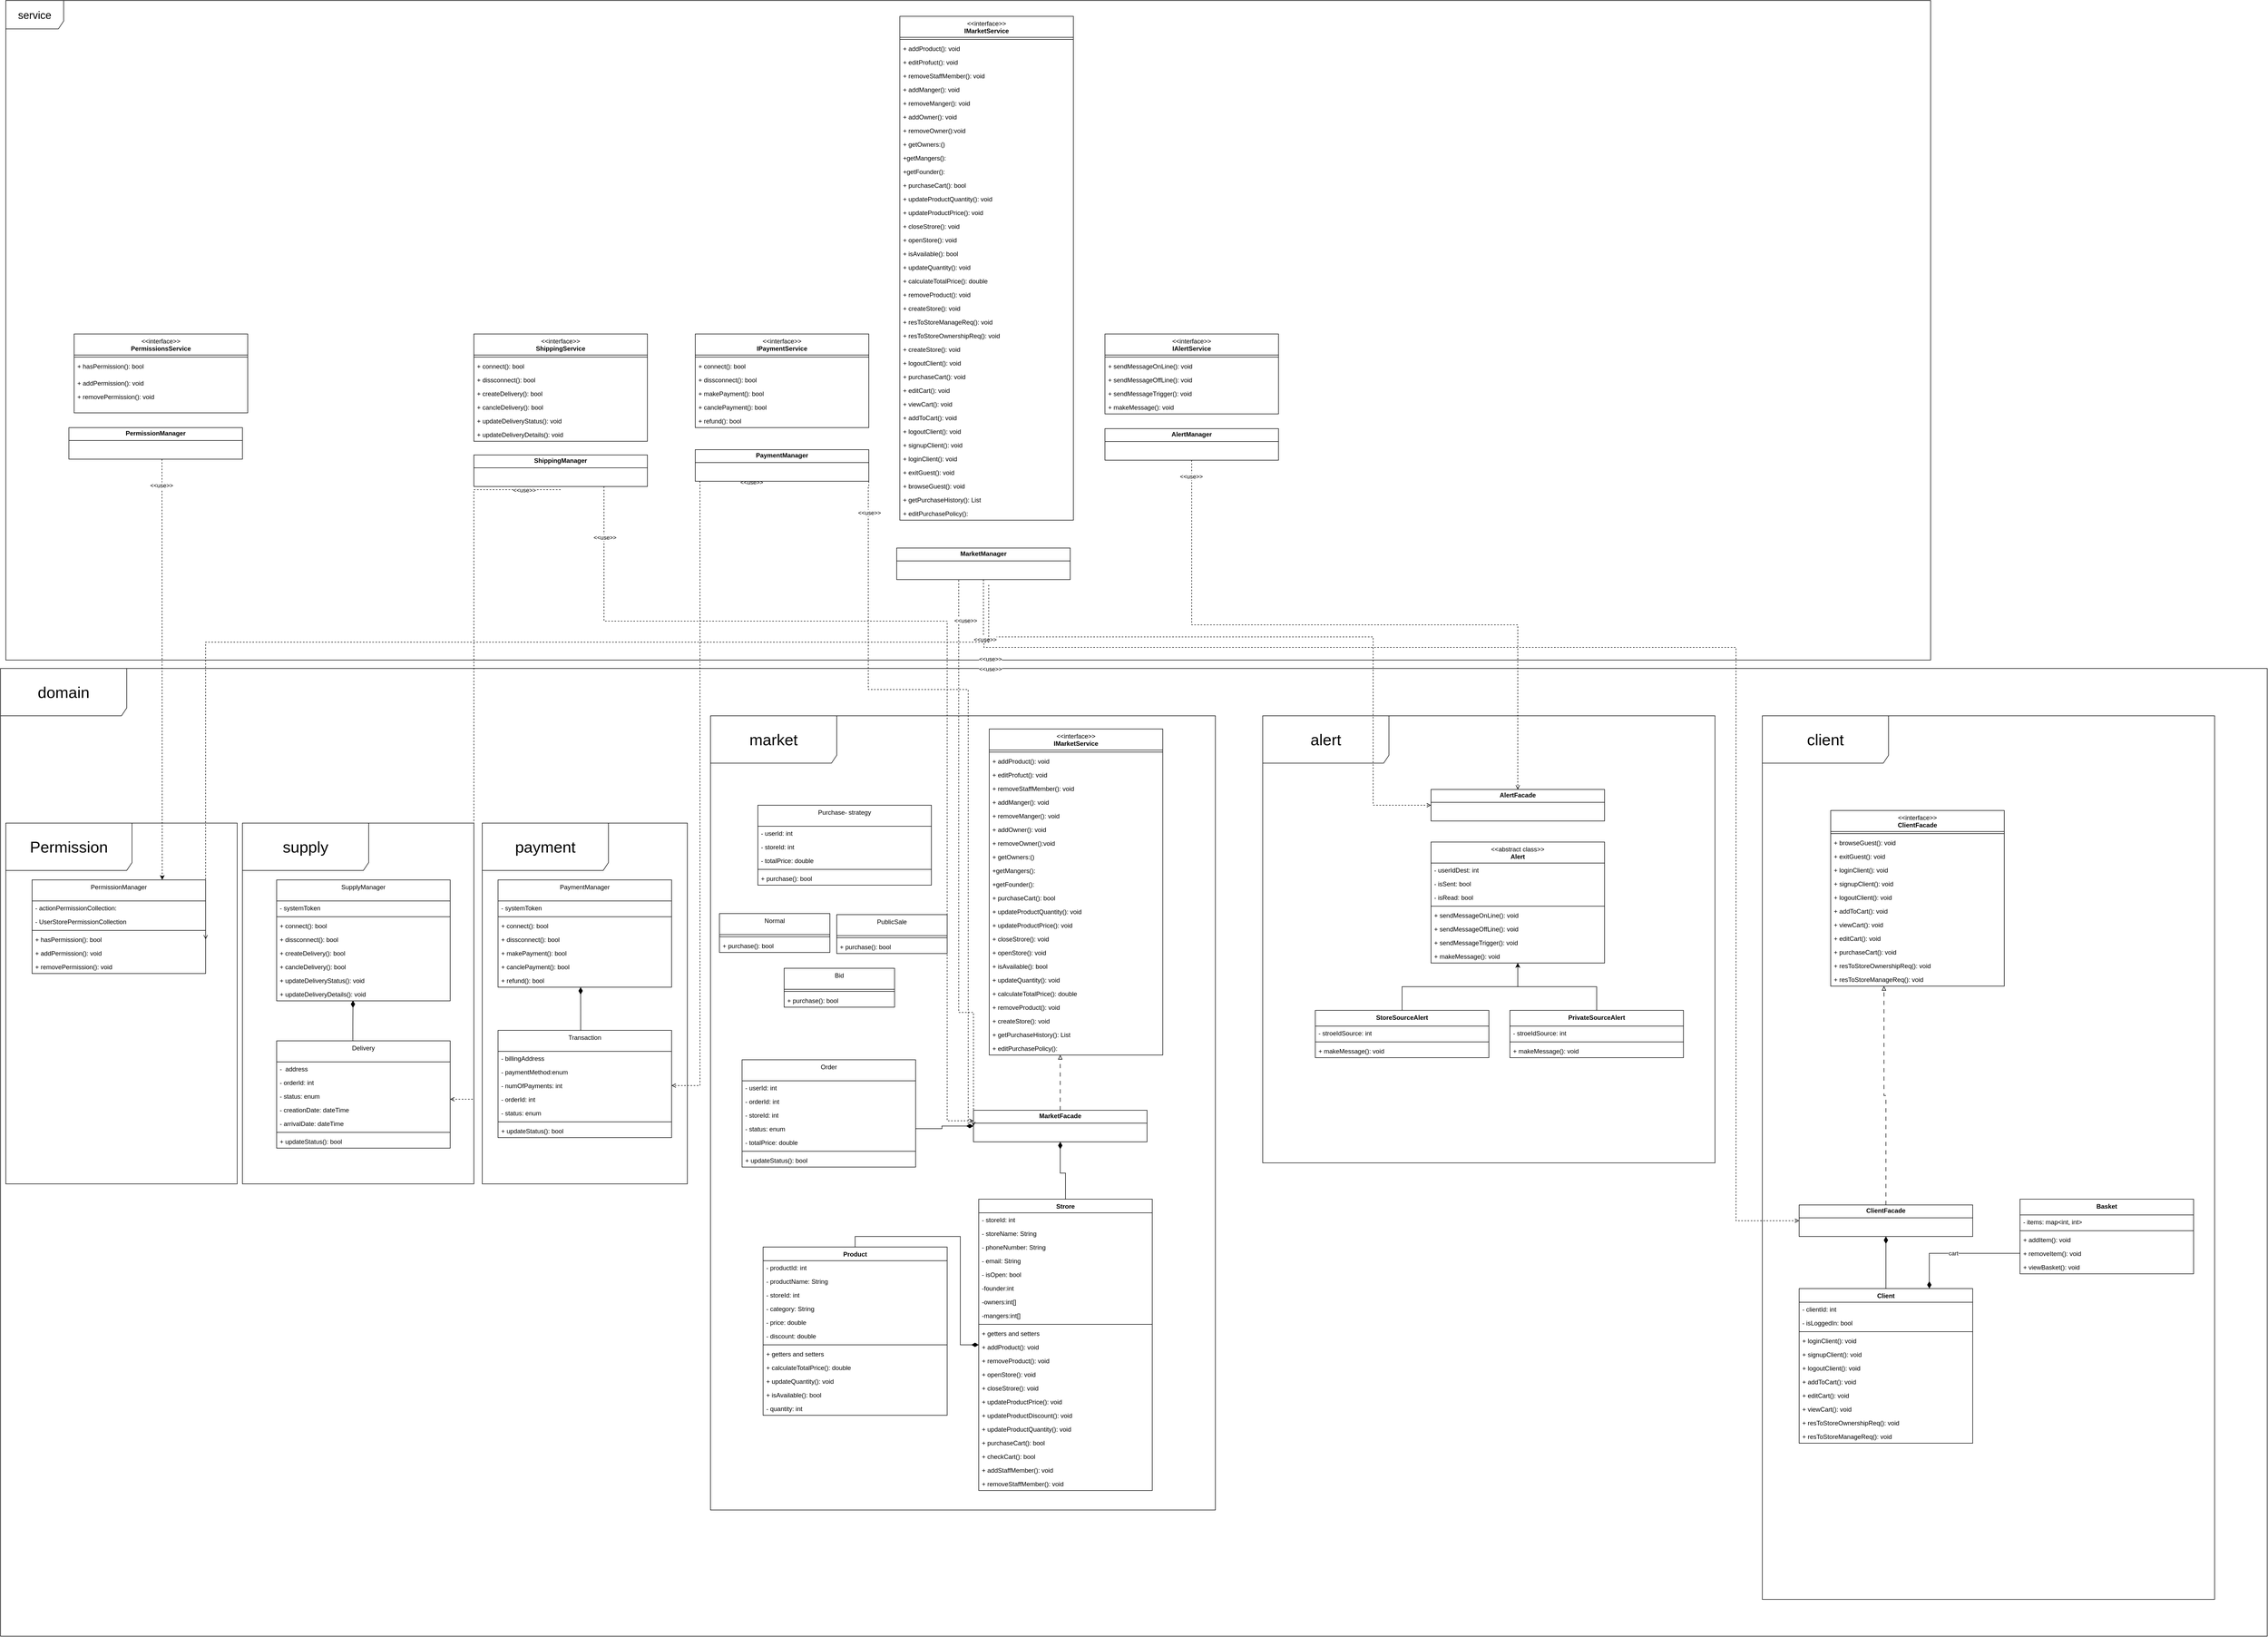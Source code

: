 <mxfile version="24.3.1" type="device">
  <diagram name="‫עמוד-1‬" id="TzBRaIEQAyytvSw9Mdv-">
    <mxGraphModel dx="2590" dy="1803" grid="1" gridSize="10" guides="1" tooltips="1" connect="1" arrows="1" fold="1" page="1" pageScale="1" pageWidth="827" pageHeight="1169" math="0" shadow="0">
      <root>
        <mxCell id="0" />
        <mxCell id="1" parent="0" />
        <mxCell id="pJkwpibmYWs6iMc-g0Pl-85" style="edgeStyle=orthogonalEdgeStyle;rounded=0;orthogonalLoop=1;jettySize=auto;html=1;exitX=0.5;exitY=0;exitDx=0;exitDy=0;endArrow=diamondThin;endFill=1;strokeWidth=1;endSize=11;" parent="1" source="pJkwpibmYWs6iMc-g0Pl-5" target="pJkwpibmYWs6iMc-g0Pl-17" edge="1">
          <mxGeometry relative="1" as="geometry" />
        </mxCell>
        <mxCell id="pJkwpibmYWs6iMc-g0Pl-5" value="Product" style="swimlane;fontStyle=1;align=center;verticalAlign=top;childLayout=stackLayout;horizontal=1;startSize=26;horizontalStack=0;resizeParent=1;resizeParentMax=0;resizeLast=0;collapsible=1;marginBottom=0;whiteSpace=wrap;html=1;" parent="1" vertex="1">
          <mxGeometry x="700" y="1260" width="350" height="320" as="geometry" />
        </mxCell>
        <mxCell id="pJkwpibmYWs6iMc-g0Pl-6" value="- productId: int" style="text;strokeColor=none;fillColor=none;align=left;verticalAlign=top;spacingLeft=4;spacingRight=4;overflow=hidden;rotatable=0;points=[[0,0.5],[1,0.5]];portConstraint=eastwest;whiteSpace=wrap;html=1;" parent="pJkwpibmYWs6iMc-g0Pl-5" vertex="1">
          <mxGeometry y="26" width="350" height="26" as="geometry" />
        </mxCell>
        <mxCell id="pJkwpibmYWs6iMc-g0Pl-9" value="- productName: String" style="text;strokeColor=none;fillColor=none;align=left;verticalAlign=top;spacingLeft=4;spacingRight=4;overflow=hidden;rotatable=0;points=[[0,0.5],[1,0.5]];portConstraint=eastwest;whiteSpace=wrap;html=1;" parent="pJkwpibmYWs6iMc-g0Pl-5" vertex="1">
          <mxGeometry y="52" width="350" height="26" as="geometry" />
        </mxCell>
        <mxCell id="pJkwpibmYWs6iMc-g0Pl-10" value="- storeId: int" style="text;strokeColor=none;fillColor=none;align=left;verticalAlign=top;spacingLeft=4;spacingRight=4;overflow=hidden;rotatable=0;points=[[0,0.5],[1,0.5]];portConstraint=eastwest;whiteSpace=wrap;html=1;" parent="pJkwpibmYWs6iMc-g0Pl-5" vertex="1">
          <mxGeometry y="78" width="350" height="26" as="geometry" />
        </mxCell>
        <mxCell id="pJkwpibmYWs6iMc-g0Pl-11" value="- category: String" style="text;strokeColor=none;fillColor=none;align=left;verticalAlign=top;spacingLeft=4;spacingRight=4;overflow=hidden;rotatable=0;points=[[0,0.5],[1,0.5]];portConstraint=eastwest;whiteSpace=wrap;html=1;" parent="pJkwpibmYWs6iMc-g0Pl-5" vertex="1">
          <mxGeometry y="104" width="350" height="26" as="geometry" />
        </mxCell>
        <mxCell id="pJkwpibmYWs6iMc-g0Pl-12" value="- price: double" style="text;strokeColor=none;fillColor=none;align=left;verticalAlign=top;spacingLeft=4;spacingRight=4;overflow=hidden;rotatable=0;points=[[0,0.5],[1,0.5]];portConstraint=eastwest;whiteSpace=wrap;html=1;" parent="pJkwpibmYWs6iMc-g0Pl-5" vertex="1">
          <mxGeometry y="130" width="350" height="26" as="geometry" />
        </mxCell>
        <mxCell id="pJkwpibmYWs6iMc-g0Pl-13" value="- discount: double" style="text;strokeColor=none;fillColor=none;align=left;verticalAlign=top;spacingLeft=4;spacingRight=4;overflow=hidden;rotatable=0;points=[[0,0.5],[1,0.5]];portConstraint=eastwest;whiteSpace=wrap;html=1;" parent="pJkwpibmYWs6iMc-g0Pl-5" vertex="1">
          <mxGeometry y="156" width="350" height="26" as="geometry" />
        </mxCell>
        <mxCell id="pJkwpibmYWs6iMc-g0Pl-7" value="" style="line;strokeWidth=1;fillColor=none;align=left;verticalAlign=middle;spacingTop=-1;spacingLeft=3;spacingRight=3;rotatable=0;labelPosition=right;points=[];portConstraint=eastwest;strokeColor=inherit;" parent="pJkwpibmYWs6iMc-g0Pl-5" vertex="1">
          <mxGeometry y="182" width="350" height="8" as="geometry" />
        </mxCell>
        <mxCell id="pJkwpibmYWs6iMc-g0Pl-8" value="+ getters and setters" style="text;strokeColor=none;fillColor=none;align=left;verticalAlign=top;spacingLeft=4;spacingRight=4;overflow=hidden;rotatable=0;points=[[0,0.5],[1,0.5]];portConstraint=eastwest;whiteSpace=wrap;html=1;" parent="pJkwpibmYWs6iMc-g0Pl-5" vertex="1">
          <mxGeometry y="190" width="350" height="26" as="geometry" />
        </mxCell>
        <mxCell id="pJkwpibmYWs6iMc-g0Pl-15" value="+ calculateTotalPrice(): double" style="text;strokeColor=none;fillColor=none;align=left;verticalAlign=top;spacingLeft=4;spacingRight=4;overflow=hidden;rotatable=0;points=[[0,0.5],[1,0.5]];portConstraint=eastwest;whiteSpace=wrap;html=1;" parent="pJkwpibmYWs6iMc-g0Pl-5" vertex="1">
          <mxGeometry y="216" width="350" height="26" as="geometry" />
        </mxCell>
        <mxCell id="pJkwpibmYWs6iMc-g0Pl-16" value="+ updateQuantity(): void" style="text;strokeColor=none;fillColor=none;align=left;verticalAlign=top;spacingLeft=4;spacingRight=4;overflow=hidden;rotatable=0;points=[[0,0.5],[1,0.5]];portConstraint=eastwest;whiteSpace=wrap;html=1;" parent="pJkwpibmYWs6iMc-g0Pl-5" vertex="1">
          <mxGeometry y="242" width="350" height="26" as="geometry" />
        </mxCell>
        <mxCell id="pJkwpibmYWs6iMc-g0Pl-37" value="+ isAvailable(): bool" style="text;strokeColor=none;fillColor=none;align=left;verticalAlign=top;spacingLeft=4;spacingRight=4;overflow=hidden;rotatable=0;points=[[0,0.5],[1,0.5]];portConstraint=eastwest;whiteSpace=wrap;html=1;" parent="pJkwpibmYWs6iMc-g0Pl-5" vertex="1">
          <mxGeometry y="268" width="350" height="26" as="geometry" />
        </mxCell>
        <mxCell id="pJkwpibmYWs6iMc-g0Pl-14" value="- quantity: int" style="text;strokeColor=none;fillColor=none;align=left;verticalAlign=top;spacingLeft=4;spacingRight=4;overflow=hidden;rotatable=0;points=[[0,0.5],[1,0.5]];portConstraint=eastwest;whiteSpace=wrap;html=1;" parent="pJkwpibmYWs6iMc-g0Pl-5" vertex="1">
          <mxGeometry y="294" width="350" height="26" as="geometry" />
        </mxCell>
        <mxCell id="pJkwpibmYWs6iMc-g0Pl-84" style="edgeStyle=orthogonalEdgeStyle;rounded=0;orthogonalLoop=1;jettySize=auto;html=1;exitX=0.5;exitY=0;exitDx=0;exitDy=0;endArrow=diamondThin;endFill=1;startSize=6;endSize=11;" parent="1" source="pJkwpibmYWs6iMc-g0Pl-17" target="pJkwpibmYWs6iMc-g0Pl-82" edge="1">
          <mxGeometry relative="1" as="geometry" />
        </mxCell>
        <mxCell id="pJkwpibmYWs6iMc-g0Pl-17" value="Strore" style="swimlane;fontStyle=1;align=center;verticalAlign=top;childLayout=stackLayout;horizontal=1;startSize=26;horizontalStack=0;resizeParent=1;resizeParentMax=0;resizeLast=0;collapsible=1;marginBottom=0;whiteSpace=wrap;html=1;" parent="1" vertex="1">
          <mxGeometry x="1110" y="1169" width="330" height="554" as="geometry" />
        </mxCell>
        <mxCell id="pJkwpibmYWs6iMc-g0Pl-18" value="- storeId: int" style="text;strokeColor=none;fillColor=none;align=left;verticalAlign=top;spacingLeft=4;spacingRight=4;overflow=hidden;rotatable=0;points=[[0,0.5],[1,0.5]];portConstraint=eastwest;whiteSpace=wrap;html=1;" parent="pJkwpibmYWs6iMc-g0Pl-17" vertex="1">
          <mxGeometry y="26" width="330" height="26" as="geometry" />
        </mxCell>
        <mxCell id="pJkwpibmYWs6iMc-g0Pl-19" value="- storeName: String" style="text;strokeColor=none;fillColor=none;align=left;verticalAlign=top;spacingLeft=4;spacingRight=4;overflow=hidden;rotatable=0;points=[[0,0.5],[1,0.5]];portConstraint=eastwest;whiteSpace=wrap;html=1;" parent="pJkwpibmYWs6iMc-g0Pl-17" vertex="1">
          <mxGeometry y="52" width="330" height="26" as="geometry" />
        </mxCell>
        <mxCell id="pJkwpibmYWs6iMc-g0Pl-20" value="- phoneNumber: String" style="text;strokeColor=none;fillColor=none;align=left;verticalAlign=top;spacingLeft=4;spacingRight=4;overflow=hidden;rotatable=0;points=[[0,0.5],[1,0.5]];portConstraint=eastwest;whiteSpace=wrap;html=1;" parent="pJkwpibmYWs6iMc-g0Pl-17" vertex="1">
          <mxGeometry y="78" width="330" height="26" as="geometry" />
        </mxCell>
        <mxCell id="pJkwpibmYWs6iMc-g0Pl-21" value="- email: String" style="text;strokeColor=none;fillColor=none;align=left;verticalAlign=top;spacingLeft=4;spacingRight=4;overflow=hidden;rotatable=0;points=[[0,0.5],[1,0.5]];portConstraint=eastwest;whiteSpace=wrap;html=1;" parent="pJkwpibmYWs6iMc-g0Pl-17" vertex="1">
          <mxGeometry y="104" width="330" height="26" as="geometry" />
        </mxCell>
        <mxCell id="pJkwpibmYWs6iMc-g0Pl-29" value="- isOpen: bool" style="text;strokeColor=none;fillColor=none;align=left;verticalAlign=top;spacingLeft=4;spacingRight=4;overflow=hidden;rotatable=0;points=[[0,0.5],[1,0.5]];portConstraint=eastwest;whiteSpace=wrap;html=1;" parent="pJkwpibmYWs6iMc-g0Pl-17" vertex="1">
          <mxGeometry y="130" width="330" height="26" as="geometry" />
        </mxCell>
        <mxCell id="dmk8mRthHvPTzcBqkzeC-1" value="-founder:int" style="text;strokeColor=none;fillColor=none;align=left;verticalAlign=top;spacingLeft=4;spacingRight=4;overflow=hidden;rotatable=0;points=[[0,0.5],[1,0.5]];portConstraint=eastwest;whiteSpace=wrap;html=1;" parent="pJkwpibmYWs6iMc-g0Pl-17" vertex="1">
          <mxGeometry y="156" width="330" height="26" as="geometry" />
        </mxCell>
        <mxCell id="dmk8mRthHvPTzcBqkzeC-22" value="-owners:int[]" style="text;strokeColor=none;fillColor=none;align=left;verticalAlign=top;spacingLeft=4;spacingRight=4;overflow=hidden;rotatable=0;points=[[0,0.5],[1,0.5]];portConstraint=eastwest;whiteSpace=wrap;html=1;" parent="pJkwpibmYWs6iMc-g0Pl-17" vertex="1">
          <mxGeometry y="182" width="330" height="26" as="geometry" />
        </mxCell>
        <mxCell id="dmk8mRthHvPTzcBqkzeC-23" value="-mangers:int[]" style="text;strokeColor=none;fillColor=none;align=left;verticalAlign=top;spacingLeft=4;spacingRight=4;overflow=hidden;rotatable=0;points=[[0,0.5],[1,0.5]];portConstraint=eastwest;whiteSpace=wrap;html=1;" parent="pJkwpibmYWs6iMc-g0Pl-17" vertex="1">
          <mxGeometry y="208" width="330" height="26" as="geometry" />
        </mxCell>
        <mxCell id="pJkwpibmYWs6iMc-g0Pl-25" value="" style="line;strokeWidth=1;fillColor=none;align=left;verticalAlign=middle;spacingTop=-1;spacingLeft=3;spacingRight=3;rotatable=0;labelPosition=right;points=[];portConstraint=eastwest;strokeColor=inherit;" parent="pJkwpibmYWs6iMc-g0Pl-17" vertex="1">
          <mxGeometry y="234" width="330" height="8" as="geometry" />
        </mxCell>
        <mxCell id="pJkwpibmYWs6iMc-g0Pl-26" value="+ getters and setters" style="text;strokeColor=none;fillColor=none;align=left;verticalAlign=top;spacingLeft=4;spacingRight=4;overflow=hidden;rotatable=0;points=[[0,0.5],[1,0.5]];portConstraint=eastwest;whiteSpace=wrap;html=1;" parent="pJkwpibmYWs6iMc-g0Pl-17" vertex="1">
          <mxGeometry y="242" width="330" height="26" as="geometry" />
        </mxCell>
        <mxCell id="pJkwpibmYWs6iMc-g0Pl-27" value="+ addProduct(): void" style="text;strokeColor=none;fillColor=none;align=left;verticalAlign=top;spacingLeft=4;spacingRight=4;overflow=hidden;rotatable=0;points=[[0,0.5],[1,0.5]];portConstraint=eastwest;whiteSpace=wrap;html=1;" parent="pJkwpibmYWs6iMc-g0Pl-17" vertex="1">
          <mxGeometry y="268" width="330" height="26" as="geometry" />
        </mxCell>
        <mxCell id="pJkwpibmYWs6iMc-g0Pl-28" value="+ removeProduct(): void" style="text;strokeColor=none;fillColor=none;align=left;verticalAlign=top;spacingLeft=4;spacingRight=4;overflow=hidden;rotatable=0;points=[[0,0.5],[1,0.5]];portConstraint=eastwest;whiteSpace=wrap;html=1;" parent="pJkwpibmYWs6iMc-g0Pl-17" vertex="1">
          <mxGeometry y="294" width="330" height="26" as="geometry" />
        </mxCell>
        <mxCell id="pJkwpibmYWs6iMc-g0Pl-30" value="+ openStore(): void" style="text;strokeColor=none;fillColor=none;align=left;verticalAlign=top;spacingLeft=4;spacingRight=4;overflow=hidden;rotatable=0;points=[[0,0.5],[1,0.5]];portConstraint=eastwest;whiteSpace=wrap;html=1;" parent="pJkwpibmYWs6iMc-g0Pl-17" vertex="1">
          <mxGeometry y="320" width="330" height="26" as="geometry" />
        </mxCell>
        <mxCell id="pJkwpibmYWs6iMc-g0Pl-31" value="+ closeStrore(): void" style="text;strokeColor=none;fillColor=none;align=left;verticalAlign=top;spacingLeft=4;spacingRight=4;overflow=hidden;rotatable=0;points=[[0,0.5],[1,0.5]];portConstraint=eastwest;whiteSpace=wrap;html=1;" parent="pJkwpibmYWs6iMc-g0Pl-17" vertex="1">
          <mxGeometry y="346" width="330" height="26" as="geometry" />
        </mxCell>
        <mxCell id="pJkwpibmYWs6iMc-g0Pl-32" value="+ updateProductPrice(): void" style="text;strokeColor=none;fillColor=none;align=left;verticalAlign=top;spacingLeft=4;spacingRight=4;overflow=hidden;rotatable=0;points=[[0,0.5],[1,0.5]];portConstraint=eastwest;whiteSpace=wrap;html=1;" parent="pJkwpibmYWs6iMc-g0Pl-17" vertex="1">
          <mxGeometry y="372" width="330" height="26" as="geometry" />
        </mxCell>
        <mxCell id="pJkwpibmYWs6iMc-g0Pl-33" value="+ updateProductDiscount(): void" style="text;strokeColor=none;fillColor=none;align=left;verticalAlign=top;spacingLeft=4;spacingRight=4;overflow=hidden;rotatable=0;points=[[0,0.5],[1,0.5]];portConstraint=eastwest;whiteSpace=wrap;html=1;" parent="pJkwpibmYWs6iMc-g0Pl-17" vertex="1">
          <mxGeometry y="398" width="330" height="26" as="geometry" />
        </mxCell>
        <mxCell id="pJkwpibmYWs6iMc-g0Pl-34" value="+ updateProductQuantity(): void" style="text;strokeColor=none;fillColor=none;align=left;verticalAlign=top;spacingLeft=4;spacingRight=4;overflow=hidden;rotatable=0;points=[[0,0.5],[1,0.5]];portConstraint=eastwest;whiteSpace=wrap;html=1;" parent="pJkwpibmYWs6iMc-g0Pl-17" vertex="1">
          <mxGeometry y="424" width="330" height="26" as="geometry" />
        </mxCell>
        <mxCell id="pJkwpibmYWs6iMc-g0Pl-35" value="+ purchaseCart(): bool" style="text;strokeColor=none;fillColor=none;align=left;verticalAlign=top;spacingLeft=4;spacingRight=4;overflow=hidden;rotatable=0;points=[[0,0.5],[1,0.5]];portConstraint=eastwest;whiteSpace=wrap;html=1;" parent="pJkwpibmYWs6iMc-g0Pl-17" vertex="1">
          <mxGeometry y="450" width="330" height="26" as="geometry" />
        </mxCell>
        <mxCell id="pJkwpibmYWs6iMc-g0Pl-36" value="+ checkCart(): bool" style="text;strokeColor=none;fillColor=none;align=left;verticalAlign=top;spacingLeft=4;spacingRight=4;overflow=hidden;rotatable=0;points=[[0,0.5],[1,0.5]];portConstraint=eastwest;whiteSpace=wrap;html=1;" parent="pJkwpibmYWs6iMc-g0Pl-17" vertex="1">
          <mxGeometry y="476" width="330" height="26" as="geometry" />
        </mxCell>
        <mxCell id="pJkwpibmYWs6iMc-g0Pl-60" value="+ addStaffMember(): void" style="text;strokeColor=none;fillColor=none;align=left;verticalAlign=top;spacingLeft=4;spacingRight=4;overflow=hidden;rotatable=0;points=[[0,0.5],[1,0.5]];portConstraint=eastwest;whiteSpace=wrap;html=1;" parent="pJkwpibmYWs6iMc-g0Pl-17" vertex="1">
          <mxGeometry y="502" width="330" height="26" as="geometry" />
        </mxCell>
        <mxCell id="pJkwpibmYWs6iMc-g0Pl-61" value="+ removeStaffMember(): void" style="text;strokeColor=none;fillColor=none;align=left;verticalAlign=top;spacingLeft=4;spacingRight=4;overflow=hidden;rotatable=0;points=[[0,0.5],[1,0.5]];portConstraint=eastwest;whiteSpace=wrap;html=1;" parent="pJkwpibmYWs6iMc-g0Pl-17" vertex="1">
          <mxGeometry y="528" width="330" height="26" as="geometry" />
        </mxCell>
        <mxCell id="pJkwpibmYWs6iMc-g0Pl-83" style="edgeStyle=orthogonalEdgeStyle;rounded=0;orthogonalLoop=1;jettySize=auto;html=1;exitX=0.5;exitY=0;exitDx=0;exitDy=0;dashed=1;dashPattern=8 8;endArrow=block;endFill=0;" parent="1" source="pJkwpibmYWs6iMc-g0Pl-82" target="dmk8mRthHvPTzcBqkzeC-71" edge="1">
          <mxGeometry relative="1" as="geometry">
            <mxPoint x="1257" y="778.0" as="targetPoint" />
            <Array as="points">
              <mxPoint x="1265" y="920" />
              <mxPoint x="1265" y="920" />
            </Array>
          </mxGeometry>
        </mxCell>
        <mxCell id="pJkwpibmYWs6iMc-g0Pl-82" value="&lt;p style=&quot;margin:0px;margin-top:4px;text-align:center;&quot;&gt;&lt;b&gt;MarketFacade&lt;/b&gt;&lt;/p&gt;&lt;hr size=&quot;1&quot; style=&quot;border-style:solid;&quot;&gt;&lt;div style=&quot;height:2px;&quot;&gt;&lt;/div&gt;" style="verticalAlign=top;align=left;overflow=fill;html=1;whiteSpace=wrap;" parent="1" vertex="1">
          <mxGeometry x="1100" y="1000" width="330" height="60" as="geometry" />
        </mxCell>
        <mxCell id="pJkwpibmYWs6iMc-g0Pl-86" value="&lt;div&gt;&lt;span style=&quot;font-weight: normal;&quot;&gt;&amp;lt;&amp;lt;abstract class&amp;gt;&amp;gt;&lt;/span&gt;&lt;/div&gt;Alert" style="swimlane;fontStyle=1;align=center;verticalAlign=top;childLayout=stackLayout;horizontal=1;startSize=40;horizontalStack=0;resizeParent=1;resizeParentMax=0;resizeLast=0;collapsible=1;marginBottom=0;whiteSpace=wrap;html=1;" parent="1" vertex="1">
          <mxGeometry x="1970" y="490" width="330" height="230" as="geometry" />
        </mxCell>
        <mxCell id="pJkwpibmYWs6iMc-g0Pl-87" value="- userIdDest: int" style="text;strokeColor=none;fillColor=none;align=left;verticalAlign=top;spacingLeft=4;spacingRight=4;overflow=hidden;rotatable=0;points=[[0,0.5],[1,0.5]];portConstraint=eastwest;whiteSpace=wrap;html=1;" parent="pJkwpibmYWs6iMc-g0Pl-86" vertex="1">
          <mxGeometry y="40" width="330" height="26" as="geometry" />
        </mxCell>
        <mxCell id="pJkwpibmYWs6iMc-g0Pl-92" value="- isSent: bool" style="text;strokeColor=none;fillColor=none;align=left;verticalAlign=top;spacingLeft=4;spacingRight=4;overflow=hidden;rotatable=0;points=[[0,0.5],[1,0.5]];portConstraint=eastwest;whiteSpace=wrap;html=1;" parent="pJkwpibmYWs6iMc-g0Pl-86" vertex="1">
          <mxGeometry y="66" width="330" height="26" as="geometry" />
        </mxCell>
        <mxCell id="pJkwpibmYWs6iMc-g0Pl-93" value="- isRead: bool" style="text;strokeColor=none;fillColor=none;align=left;verticalAlign=top;spacingLeft=4;spacingRight=4;overflow=hidden;rotatable=0;points=[[0,0.5],[1,0.5]];portConstraint=eastwest;whiteSpace=wrap;html=1;" parent="pJkwpibmYWs6iMc-g0Pl-86" vertex="1">
          <mxGeometry y="92" width="330" height="26" as="geometry" />
        </mxCell>
        <mxCell id="pJkwpibmYWs6iMc-g0Pl-88" value="" style="line;strokeWidth=1;fillColor=none;align=left;verticalAlign=middle;spacingTop=-1;spacingLeft=3;spacingRight=3;rotatable=0;labelPosition=right;points=[];portConstraint=eastwest;strokeColor=inherit;" parent="pJkwpibmYWs6iMc-g0Pl-86" vertex="1">
          <mxGeometry y="118" width="330" height="8" as="geometry" />
        </mxCell>
        <mxCell id="pJkwpibmYWs6iMc-g0Pl-89" value="+ sendMessageOnLine(): void" style="text;strokeColor=none;fillColor=none;align=left;verticalAlign=top;spacingLeft=4;spacingRight=4;overflow=hidden;rotatable=0;points=[[0,0.5],[1,0.5]];portConstraint=eastwest;whiteSpace=wrap;html=1;" parent="pJkwpibmYWs6iMc-g0Pl-86" vertex="1">
          <mxGeometry y="126" width="330" height="26" as="geometry" />
        </mxCell>
        <mxCell id="pJkwpibmYWs6iMc-g0Pl-90" value="+ sendMessageOffLine(): void" style="text;strokeColor=none;fillColor=none;align=left;verticalAlign=top;spacingLeft=4;spacingRight=4;overflow=hidden;rotatable=0;points=[[0,0.5],[1,0.5]];portConstraint=eastwest;whiteSpace=wrap;html=1;" parent="pJkwpibmYWs6iMc-g0Pl-86" vertex="1">
          <mxGeometry y="152" width="330" height="26" as="geometry" />
        </mxCell>
        <mxCell id="pJkwpibmYWs6iMc-g0Pl-91" value="+ sendMessageTrigger(): void" style="text;strokeColor=none;fillColor=none;align=left;verticalAlign=top;spacingLeft=4;spacingRight=4;overflow=hidden;rotatable=0;points=[[0,0.5],[1,0.5]];portConstraint=eastwest;whiteSpace=wrap;html=1;" parent="pJkwpibmYWs6iMc-g0Pl-86" vertex="1">
          <mxGeometry y="178" width="330" height="26" as="geometry" />
        </mxCell>
        <mxCell id="pJkwpibmYWs6iMc-g0Pl-102" value="+ makeMessage(): void" style="text;strokeColor=none;fillColor=none;align=left;verticalAlign=top;spacingLeft=4;spacingRight=4;overflow=hidden;rotatable=0;points=[[0,0.5],[1,0.5]];portConstraint=eastwest;whiteSpace=wrap;html=1;" parent="pJkwpibmYWs6iMc-g0Pl-86" vertex="1">
          <mxGeometry y="204" width="330" height="26" as="geometry" />
        </mxCell>
        <mxCell id="pJkwpibmYWs6iMc-g0Pl-109" style="edgeStyle=orthogonalEdgeStyle;rounded=0;orthogonalLoop=1;jettySize=auto;html=1;exitX=0.5;exitY=0;exitDx=0;exitDy=0;" parent="1" source="pJkwpibmYWs6iMc-g0Pl-94" target="pJkwpibmYWs6iMc-g0Pl-86" edge="1">
          <mxGeometry relative="1" as="geometry" />
        </mxCell>
        <mxCell id="pJkwpibmYWs6iMc-g0Pl-94" value="&lt;div&gt;&lt;span style=&quot;background-color: initial;&quot;&gt;StoreSourceAlert&lt;/span&gt;&lt;br&gt;&lt;/div&gt;" style="swimlane;fontStyle=1;align=center;verticalAlign=top;childLayout=stackLayout;horizontal=1;startSize=30;horizontalStack=0;resizeParent=1;resizeParentMax=0;resizeLast=0;collapsible=1;marginBottom=0;whiteSpace=wrap;html=1;" parent="1" vertex="1">
          <mxGeometry x="1750" y="810" width="330" height="90" as="geometry" />
        </mxCell>
        <mxCell id="pJkwpibmYWs6iMc-g0Pl-95" value="- stroeIdSource: int" style="text;strokeColor=none;fillColor=none;align=left;verticalAlign=top;spacingLeft=4;spacingRight=4;overflow=hidden;rotatable=0;points=[[0,0.5],[1,0.5]];portConstraint=eastwest;whiteSpace=wrap;html=1;" parent="pJkwpibmYWs6iMc-g0Pl-94" vertex="1">
          <mxGeometry y="30" width="330" height="26" as="geometry" />
        </mxCell>
        <mxCell id="pJkwpibmYWs6iMc-g0Pl-98" value="" style="line;strokeWidth=1;fillColor=none;align=left;verticalAlign=middle;spacingTop=-1;spacingLeft=3;spacingRight=3;rotatable=0;labelPosition=right;points=[];portConstraint=eastwest;strokeColor=inherit;" parent="pJkwpibmYWs6iMc-g0Pl-94" vertex="1">
          <mxGeometry y="56" width="330" height="8" as="geometry" />
        </mxCell>
        <mxCell id="pJkwpibmYWs6iMc-g0Pl-103" value="+ makeMessage(): void" style="text;strokeColor=none;fillColor=none;align=left;verticalAlign=top;spacingLeft=4;spacingRight=4;overflow=hidden;rotatable=0;points=[[0,0.5],[1,0.5]];portConstraint=eastwest;whiteSpace=wrap;html=1;" parent="pJkwpibmYWs6iMc-g0Pl-94" vertex="1">
          <mxGeometry y="64" width="330" height="26" as="geometry" />
        </mxCell>
        <mxCell id="pJkwpibmYWs6iMc-g0Pl-108" style="edgeStyle=orthogonalEdgeStyle;rounded=0;orthogonalLoop=1;jettySize=auto;html=1;exitX=0.5;exitY=0;exitDx=0;exitDy=0;" parent="1" source="pJkwpibmYWs6iMc-g0Pl-104" target="pJkwpibmYWs6iMc-g0Pl-86" edge="1">
          <mxGeometry relative="1" as="geometry" />
        </mxCell>
        <mxCell id="pJkwpibmYWs6iMc-g0Pl-104" value="&lt;div&gt;&lt;span style=&quot;background-color: initial;&quot;&gt;PrivateSourceAlert&lt;/span&gt;&lt;br&gt;&lt;/div&gt;" style="swimlane;fontStyle=1;align=center;verticalAlign=top;childLayout=stackLayout;horizontal=1;startSize=30;horizontalStack=0;resizeParent=1;resizeParentMax=0;resizeLast=0;collapsible=1;marginBottom=0;whiteSpace=wrap;html=1;" parent="1" vertex="1">
          <mxGeometry x="2120" y="810" width="330" height="90" as="geometry" />
        </mxCell>
        <mxCell id="pJkwpibmYWs6iMc-g0Pl-105" value="- stroeIdSource: int" style="text;strokeColor=none;fillColor=none;align=left;verticalAlign=top;spacingLeft=4;spacingRight=4;overflow=hidden;rotatable=0;points=[[0,0.5],[1,0.5]];portConstraint=eastwest;whiteSpace=wrap;html=1;" parent="pJkwpibmYWs6iMc-g0Pl-104" vertex="1">
          <mxGeometry y="30" width="330" height="26" as="geometry" />
        </mxCell>
        <mxCell id="pJkwpibmYWs6iMc-g0Pl-106" value="" style="line;strokeWidth=1;fillColor=none;align=left;verticalAlign=middle;spacingTop=-1;spacingLeft=3;spacingRight=3;rotatable=0;labelPosition=right;points=[];portConstraint=eastwest;strokeColor=inherit;" parent="pJkwpibmYWs6iMc-g0Pl-104" vertex="1">
          <mxGeometry y="56" width="330" height="8" as="geometry" />
        </mxCell>
        <mxCell id="pJkwpibmYWs6iMc-g0Pl-107" value="+ makeMessage(): void" style="text;strokeColor=none;fillColor=none;align=left;verticalAlign=top;spacingLeft=4;spacingRight=4;overflow=hidden;rotatable=0;points=[[0,0.5],[1,0.5]];portConstraint=eastwest;whiteSpace=wrap;html=1;" parent="pJkwpibmYWs6iMc-g0Pl-104" vertex="1">
          <mxGeometry y="64" width="330" height="26" as="geometry" />
        </mxCell>
        <mxCell id="FDom4B-1fI0kme8VLFCk-1" value="&lt;span style=&quot;font-weight: 400;&quot;&gt;SupplyManager&lt;/span&gt;&lt;div&gt;&lt;/div&gt;" style="swimlane;fontStyle=1;align=center;verticalAlign=top;childLayout=stackLayout;horizontal=1;startSize=40;horizontalStack=0;resizeParent=1;resizeParentMax=0;resizeLast=0;collapsible=1;marginBottom=0;whiteSpace=wrap;html=1;" parent="1" vertex="1">
          <mxGeometry x="-225" y="562" width="330" height="230" as="geometry" />
        </mxCell>
        <mxCell id="FDom4B-1fI0kme8VLFCk-2" value="- systemToken" style="text;strokeColor=none;fillColor=none;align=left;verticalAlign=top;spacingLeft=4;spacingRight=4;overflow=hidden;rotatable=0;points=[[0,0.5],[1,0.5]];portConstraint=eastwest;whiteSpace=wrap;html=1;" parent="FDom4B-1fI0kme8VLFCk-1" vertex="1">
          <mxGeometry y="40" width="330" height="26" as="geometry" />
        </mxCell>
        <mxCell id="FDom4B-1fI0kme8VLFCk-5" value="" style="line;strokeWidth=1;fillColor=none;align=left;verticalAlign=middle;spacingTop=-1;spacingLeft=3;spacingRight=3;rotatable=0;labelPosition=right;points=[];portConstraint=eastwest;strokeColor=inherit;" parent="FDom4B-1fI0kme8VLFCk-1" vertex="1">
          <mxGeometry y="66" width="330" height="8" as="geometry" />
        </mxCell>
        <mxCell id="FDom4B-1fI0kme8VLFCk-6" value="+ connect(): bool" style="text;strokeColor=none;fillColor=none;align=left;verticalAlign=top;spacingLeft=4;spacingRight=4;overflow=hidden;rotatable=0;points=[[0,0.5],[1,0.5]];portConstraint=eastwest;whiteSpace=wrap;html=1;" parent="FDom4B-1fI0kme8VLFCk-1" vertex="1">
          <mxGeometry y="74" width="330" height="26" as="geometry" />
        </mxCell>
        <mxCell id="FDom4B-1fI0kme8VLFCk-7" value="+ dissconnect(): bool" style="text;strokeColor=none;fillColor=none;align=left;verticalAlign=top;spacingLeft=4;spacingRight=4;overflow=hidden;rotatable=0;points=[[0,0.5],[1,0.5]];portConstraint=eastwest;whiteSpace=wrap;html=1;" parent="FDom4B-1fI0kme8VLFCk-1" vertex="1">
          <mxGeometry y="100" width="330" height="26" as="geometry" />
        </mxCell>
        <mxCell id="FDom4B-1fI0kme8VLFCk-8" value="+ createDelivery(): bool" style="text;strokeColor=none;fillColor=none;align=left;verticalAlign=top;spacingLeft=4;spacingRight=4;overflow=hidden;rotatable=0;points=[[0,0.5],[1,0.5]];portConstraint=eastwest;whiteSpace=wrap;html=1;" parent="FDom4B-1fI0kme8VLFCk-1" vertex="1">
          <mxGeometry y="126" width="330" height="26" as="geometry" />
        </mxCell>
        <mxCell id="FDom4B-1fI0kme8VLFCk-9" value="+ cancleDelivery(): bool" style="text;strokeColor=none;fillColor=none;align=left;verticalAlign=top;spacingLeft=4;spacingRight=4;overflow=hidden;rotatable=0;points=[[0,0.5],[1,0.5]];portConstraint=eastwest;whiteSpace=wrap;html=1;" parent="FDom4B-1fI0kme8VLFCk-1" vertex="1">
          <mxGeometry y="152" width="330" height="26" as="geometry" />
        </mxCell>
        <mxCell id="FDom4B-1fI0kme8VLFCk-51" value="+ updateDeliveryStatus(): void" style="text;strokeColor=none;fillColor=none;align=left;verticalAlign=top;spacingLeft=4;spacingRight=4;overflow=hidden;rotatable=0;points=[[0,0.5],[1,0.5]];portConstraint=eastwest;whiteSpace=wrap;html=1;" parent="FDom4B-1fI0kme8VLFCk-1" vertex="1">
          <mxGeometry y="178" width="330" height="26" as="geometry" />
        </mxCell>
        <mxCell id="FDom4B-1fI0kme8VLFCk-60" value="+ updateDeliveryDetails(): void" style="text;strokeColor=none;fillColor=none;align=left;verticalAlign=top;spacingLeft=4;spacingRight=4;overflow=hidden;rotatable=0;points=[[0,0.5],[1,0.5]];portConstraint=eastwest;whiteSpace=wrap;html=1;" parent="FDom4B-1fI0kme8VLFCk-1" vertex="1">
          <mxGeometry y="204" width="330" height="26" as="geometry" />
        </mxCell>
        <mxCell id="FDom4B-1fI0kme8VLFCk-13" value="&lt;span style=&quot;font-weight: 400;&quot;&gt;Delivery&lt;/span&gt;&lt;div&gt;&lt;/div&gt;" style="swimlane;fontStyle=1;align=center;verticalAlign=top;childLayout=stackLayout;horizontal=1;startSize=40;horizontalStack=0;resizeParent=1;resizeParentMax=0;resizeLast=0;collapsible=1;marginBottom=0;whiteSpace=wrap;html=1;" parent="1" vertex="1">
          <mxGeometry x="-225" y="868" width="330" height="204" as="geometry" />
        </mxCell>
        <mxCell id="FDom4B-1fI0kme8VLFCk-35" value="-&amp;nbsp; address" style="text;strokeColor=none;fillColor=none;align=left;verticalAlign=top;spacingLeft=4;spacingRight=4;overflow=hidden;rotatable=0;points=[[0,0.5],[1,0.5]];portConstraint=eastwest;whiteSpace=wrap;html=1;" parent="FDom4B-1fI0kme8VLFCk-13" vertex="1">
          <mxGeometry y="40" width="330" height="26" as="geometry" />
        </mxCell>
        <mxCell id="FDom4B-1fI0kme8VLFCk-21" value="- orderId: int" style="text;strokeColor=none;fillColor=none;align=left;verticalAlign=top;spacingLeft=4;spacingRight=4;overflow=hidden;rotatable=0;points=[[0,0.5],[1,0.5]];portConstraint=eastwest;whiteSpace=wrap;html=1;" parent="FDom4B-1fI0kme8VLFCk-13" vertex="1">
          <mxGeometry y="66" width="330" height="26" as="geometry" />
        </mxCell>
        <mxCell id="FDom4B-1fI0kme8VLFCk-24" value="- status: enum" style="text;strokeColor=none;fillColor=none;align=left;verticalAlign=top;spacingLeft=4;spacingRight=4;overflow=hidden;rotatable=0;points=[[0,0.5],[1,0.5]];portConstraint=eastwest;whiteSpace=wrap;html=1;" parent="FDom4B-1fI0kme8VLFCk-13" vertex="1">
          <mxGeometry y="92" width="330" height="26" as="geometry" />
        </mxCell>
        <mxCell id="FDom4B-1fI0kme8VLFCk-61" value="- creationDate: dateTime" style="text;strokeColor=none;fillColor=none;align=left;verticalAlign=top;spacingLeft=4;spacingRight=4;overflow=hidden;rotatable=0;points=[[0,0.5],[1,0.5]];portConstraint=eastwest;whiteSpace=wrap;html=1;" parent="FDom4B-1fI0kme8VLFCk-13" vertex="1">
          <mxGeometry y="118" width="330" height="26" as="geometry" />
        </mxCell>
        <mxCell id="FDom4B-1fI0kme8VLFCk-62" value="- arrivalDate: dateTime" style="text;strokeColor=none;fillColor=none;align=left;verticalAlign=top;spacingLeft=4;spacingRight=4;overflow=hidden;rotatable=0;points=[[0,0.5],[1,0.5]];portConstraint=eastwest;whiteSpace=wrap;html=1;" parent="FDom4B-1fI0kme8VLFCk-13" vertex="1">
          <mxGeometry y="144" width="330" height="26" as="geometry" />
        </mxCell>
        <mxCell id="FDom4B-1fI0kme8VLFCk-15" value="" style="line;strokeWidth=1;fillColor=none;align=left;verticalAlign=middle;spacingTop=-1;spacingLeft=3;spacingRight=3;rotatable=0;labelPosition=right;points=[];portConstraint=eastwest;strokeColor=inherit;" parent="FDom4B-1fI0kme8VLFCk-13" vertex="1">
          <mxGeometry y="170" width="330" height="8" as="geometry" />
        </mxCell>
        <mxCell id="FDom4B-1fI0kme8VLFCk-19" value="+ updateStatus(): bool" style="text;strokeColor=none;fillColor=none;align=left;verticalAlign=top;spacingLeft=4;spacingRight=4;overflow=hidden;rotatable=0;points=[[0,0.5],[1,0.5]];portConstraint=eastwest;whiteSpace=wrap;html=1;" parent="FDom4B-1fI0kme8VLFCk-13" vertex="1">
          <mxGeometry y="178" width="330" height="26" as="geometry" />
        </mxCell>
        <mxCell id="FDom4B-1fI0kme8VLFCk-36" value="&lt;span style=&quot;font-weight: 400;&quot;&gt;Payment&lt;/span&gt;&lt;span style=&quot;font-weight: 400;&quot;&gt;Manager&lt;/span&gt;&lt;div&gt;&lt;/div&gt;" style="swimlane;fontStyle=1;align=center;verticalAlign=top;childLayout=stackLayout;horizontal=1;startSize=40;horizontalStack=0;resizeParent=1;resizeParentMax=0;resizeLast=0;collapsible=1;marginBottom=0;whiteSpace=wrap;html=1;" parent="1" vertex="1">
          <mxGeometry x="196" y="562" width="330" height="204" as="geometry" />
        </mxCell>
        <mxCell id="FDom4B-1fI0kme8VLFCk-37" value="- systemToken" style="text;strokeColor=none;fillColor=none;align=left;verticalAlign=top;spacingLeft=4;spacingRight=4;overflow=hidden;rotatable=0;points=[[0,0.5],[1,0.5]];portConstraint=eastwest;whiteSpace=wrap;html=1;" parent="FDom4B-1fI0kme8VLFCk-36" vertex="1">
          <mxGeometry y="40" width="330" height="26" as="geometry" />
        </mxCell>
        <mxCell id="FDom4B-1fI0kme8VLFCk-38" value="" style="line;strokeWidth=1;fillColor=none;align=left;verticalAlign=middle;spacingTop=-1;spacingLeft=3;spacingRight=3;rotatable=0;labelPosition=right;points=[];portConstraint=eastwest;strokeColor=inherit;" parent="FDom4B-1fI0kme8VLFCk-36" vertex="1">
          <mxGeometry y="66" width="330" height="8" as="geometry" />
        </mxCell>
        <mxCell id="FDom4B-1fI0kme8VLFCk-39" value="+ connect(): bool" style="text;strokeColor=none;fillColor=none;align=left;verticalAlign=top;spacingLeft=4;spacingRight=4;overflow=hidden;rotatable=0;points=[[0,0.5],[1,0.5]];portConstraint=eastwest;whiteSpace=wrap;html=1;" parent="FDom4B-1fI0kme8VLFCk-36" vertex="1">
          <mxGeometry y="74" width="330" height="26" as="geometry" />
        </mxCell>
        <mxCell id="FDom4B-1fI0kme8VLFCk-40" value="+ dissconnect(): bool" style="text;strokeColor=none;fillColor=none;align=left;verticalAlign=top;spacingLeft=4;spacingRight=4;overflow=hidden;rotatable=0;points=[[0,0.5],[1,0.5]];portConstraint=eastwest;whiteSpace=wrap;html=1;" parent="FDom4B-1fI0kme8VLFCk-36" vertex="1">
          <mxGeometry y="100" width="330" height="26" as="geometry" />
        </mxCell>
        <mxCell id="FDom4B-1fI0kme8VLFCk-41" value="+ makePayment(): bool" style="text;strokeColor=none;fillColor=none;align=left;verticalAlign=top;spacingLeft=4;spacingRight=4;overflow=hidden;rotatable=0;points=[[0,0.5],[1,0.5]];portConstraint=eastwest;whiteSpace=wrap;html=1;" parent="FDom4B-1fI0kme8VLFCk-36" vertex="1">
          <mxGeometry y="126" width="330" height="26" as="geometry" />
        </mxCell>
        <mxCell id="FDom4B-1fI0kme8VLFCk-42" value="+ canclePayment(): bool" style="text;strokeColor=none;fillColor=none;align=left;verticalAlign=top;spacingLeft=4;spacingRight=4;overflow=hidden;rotatable=0;points=[[0,0.5],[1,0.5]];portConstraint=eastwest;whiteSpace=wrap;html=1;" parent="FDom4B-1fI0kme8VLFCk-36" vertex="1">
          <mxGeometry y="152" width="330" height="26" as="geometry" />
        </mxCell>
        <mxCell id="FDom4B-1fI0kme8VLFCk-63" value="+ refund(): bool" style="text;strokeColor=none;fillColor=none;align=left;verticalAlign=top;spacingLeft=4;spacingRight=4;overflow=hidden;rotatable=0;points=[[0,0.5],[1,0.5]];portConstraint=eastwest;whiteSpace=wrap;html=1;" parent="FDom4B-1fI0kme8VLFCk-36" vertex="1">
          <mxGeometry y="178" width="330" height="26" as="geometry" />
        </mxCell>
        <mxCell id="FDom4B-1fI0kme8VLFCk-95" style="edgeStyle=orthogonalEdgeStyle;rounded=0;orthogonalLoop=1;jettySize=auto;html=1;exitX=0.476;exitY=0.002;exitDx=0;exitDy=0;endArrow=diamondThin;endFill=1;strokeWidth=1;endSize=11;exitPerimeter=0;entryX=0.44;entryY=0.973;entryDx=0;entryDy=0;entryPerimeter=0;" parent="FDom4B-1fI0kme8VLFCk-36" source="FDom4B-1fI0kme8VLFCk-43" edge="1">
          <mxGeometry relative="1" as="geometry">
            <mxPoint x="157" y="281" as="sourcePoint" />
            <mxPoint x="157" y="204" as="targetPoint" />
          </mxGeometry>
        </mxCell>
        <mxCell id="FDom4B-1fI0kme8VLFCk-43" value="&lt;span style=&quot;font-weight: 400;&quot;&gt;Transaction&lt;/span&gt;&lt;div&gt;&lt;/div&gt;" style="swimlane;fontStyle=1;align=center;verticalAlign=top;childLayout=stackLayout;horizontal=1;startSize=40;horizontalStack=0;resizeParent=1;resizeParentMax=0;resizeLast=0;collapsible=1;marginBottom=0;whiteSpace=wrap;html=1;" parent="1" vertex="1">
          <mxGeometry x="196" y="848" width="330" height="204" as="geometry" />
        </mxCell>
        <mxCell id="FDom4B-1fI0kme8VLFCk-45" value="- billingAddress" style="text;strokeColor=none;fillColor=none;align=left;verticalAlign=top;spacingLeft=4;spacingRight=4;overflow=hidden;rotatable=0;points=[[0,0.5],[1,0.5]];portConstraint=eastwest;whiteSpace=wrap;html=1;" parent="FDom4B-1fI0kme8VLFCk-43" vertex="1">
          <mxGeometry y="40" width="330" height="26" as="geometry" />
        </mxCell>
        <mxCell id="FDom4B-1fI0kme8VLFCk-91" value="- paymentMethod:enum" style="text;strokeColor=none;fillColor=none;align=left;verticalAlign=top;spacingLeft=4;spacingRight=4;overflow=hidden;rotatable=0;points=[[0,0.5],[1,0.5]];portConstraint=eastwest;whiteSpace=wrap;html=1;" parent="FDom4B-1fI0kme8VLFCk-43" vertex="1">
          <mxGeometry y="66" width="330" height="26" as="geometry" />
        </mxCell>
        <mxCell id="FDom4B-1fI0kme8VLFCk-92" value="- numOfPayments: int" style="text;strokeColor=none;fillColor=none;align=left;verticalAlign=top;spacingLeft=4;spacingRight=4;overflow=hidden;rotatable=0;points=[[0,0.5],[1,0.5]];portConstraint=eastwest;whiteSpace=wrap;html=1;" parent="FDom4B-1fI0kme8VLFCk-43" vertex="1">
          <mxGeometry y="92" width="330" height="26" as="geometry" />
        </mxCell>
        <mxCell id="FDom4B-1fI0kme8VLFCk-46" value="- orderId: int" style="text;strokeColor=none;fillColor=none;align=left;verticalAlign=top;spacingLeft=4;spacingRight=4;overflow=hidden;rotatable=0;points=[[0,0.5],[1,0.5]];portConstraint=eastwest;whiteSpace=wrap;html=1;" parent="FDom4B-1fI0kme8VLFCk-43" vertex="1">
          <mxGeometry y="118" width="330" height="26" as="geometry" />
        </mxCell>
        <mxCell id="FDom4B-1fI0kme8VLFCk-48" value="- status: enum" style="text;strokeColor=none;fillColor=none;align=left;verticalAlign=top;spacingLeft=4;spacingRight=4;overflow=hidden;rotatable=0;points=[[0,0.5],[1,0.5]];portConstraint=eastwest;whiteSpace=wrap;html=1;" parent="FDom4B-1fI0kme8VLFCk-43" vertex="1">
          <mxGeometry y="144" width="330" height="26" as="geometry" />
        </mxCell>
        <mxCell id="FDom4B-1fI0kme8VLFCk-49" value="" style="line;strokeWidth=1;fillColor=none;align=left;verticalAlign=middle;spacingTop=-1;spacingLeft=3;spacingRight=3;rotatable=0;labelPosition=right;points=[];portConstraint=eastwest;strokeColor=inherit;" parent="FDom4B-1fI0kme8VLFCk-43" vertex="1">
          <mxGeometry y="170" width="330" height="8" as="geometry" />
        </mxCell>
        <mxCell id="FDom4B-1fI0kme8VLFCk-50" value="+ updateStatus(): bool" style="text;strokeColor=none;fillColor=none;align=left;verticalAlign=top;spacingLeft=4;spacingRight=4;overflow=hidden;rotatable=0;points=[[0,0.5],[1,0.5]];portConstraint=eastwest;whiteSpace=wrap;html=1;" parent="FDom4B-1fI0kme8VLFCk-43" vertex="1">
          <mxGeometry y="178" width="330" height="26" as="geometry" />
        </mxCell>
        <mxCell id="FDom4B-1fI0kme8VLFCk-79" value="&lt;span style=&quot;font-weight: 400;&quot;&gt;Order&lt;/span&gt;&lt;div&gt;&lt;/div&gt;" style="swimlane;fontStyle=1;align=center;verticalAlign=top;childLayout=stackLayout;horizontal=1;startSize=40;horizontalStack=0;resizeParent=1;resizeParentMax=0;resizeLast=0;collapsible=1;marginBottom=0;whiteSpace=wrap;html=1;" parent="1" vertex="1">
          <mxGeometry x="660" y="904" width="330" height="204" as="geometry" />
        </mxCell>
        <mxCell id="FDom4B-1fI0kme8VLFCk-80" value="- userId: int" style="text;strokeColor=none;fillColor=none;align=left;verticalAlign=top;spacingLeft=4;spacingRight=4;overflow=hidden;rotatable=0;points=[[0,0.5],[1,0.5]];portConstraint=eastwest;whiteSpace=wrap;html=1;" parent="FDom4B-1fI0kme8VLFCk-79" vertex="1">
          <mxGeometry y="40" width="330" height="26" as="geometry" />
        </mxCell>
        <mxCell id="FDom4B-1fI0kme8VLFCk-82" value="- orderId: int" style="text;strokeColor=none;fillColor=none;align=left;verticalAlign=top;spacingLeft=4;spacingRight=4;overflow=hidden;rotatable=0;points=[[0,0.5],[1,0.5]];portConstraint=eastwest;whiteSpace=wrap;html=1;" parent="FDom4B-1fI0kme8VLFCk-79" vertex="1">
          <mxGeometry y="66" width="330" height="26" as="geometry" />
        </mxCell>
        <mxCell id="FDom4B-1fI0kme8VLFCk-83" value="- storeId: int" style="text;strokeColor=none;fillColor=none;align=left;verticalAlign=top;spacingLeft=4;spacingRight=4;overflow=hidden;rotatable=0;points=[[0,0.5],[1,0.5]];portConstraint=eastwest;whiteSpace=wrap;html=1;" parent="FDom4B-1fI0kme8VLFCk-79" vertex="1">
          <mxGeometry y="92" width="330" height="26" as="geometry" />
        </mxCell>
        <mxCell id="FDom4B-1fI0kme8VLFCk-84" value="- status: enum" style="text;strokeColor=none;fillColor=none;align=left;verticalAlign=top;spacingLeft=4;spacingRight=4;overflow=hidden;rotatable=0;points=[[0,0.5],[1,0.5]];portConstraint=eastwest;whiteSpace=wrap;html=1;" parent="FDom4B-1fI0kme8VLFCk-79" vertex="1">
          <mxGeometry y="118" width="330" height="26" as="geometry" />
        </mxCell>
        <mxCell id="FDom4B-1fI0kme8VLFCk-93" value="- totalPrice: double" style="text;strokeColor=none;fillColor=none;align=left;verticalAlign=top;spacingLeft=4;spacingRight=4;overflow=hidden;rotatable=0;points=[[0,0.5],[1,0.5]];portConstraint=eastwest;whiteSpace=wrap;html=1;" parent="FDom4B-1fI0kme8VLFCk-79" vertex="1">
          <mxGeometry y="144" width="330" height="26" as="geometry" />
        </mxCell>
        <mxCell id="FDom4B-1fI0kme8VLFCk-86" value="" style="line;strokeWidth=1;fillColor=none;align=left;verticalAlign=middle;spacingTop=-1;spacingLeft=3;spacingRight=3;rotatable=0;labelPosition=right;points=[];portConstraint=eastwest;strokeColor=inherit;" parent="FDom4B-1fI0kme8VLFCk-79" vertex="1">
          <mxGeometry y="170" width="330" height="8" as="geometry" />
        </mxCell>
        <mxCell id="FDom4B-1fI0kme8VLFCk-87" value="+ updateStatus(): bool" style="text;strokeColor=none;fillColor=none;align=left;verticalAlign=top;spacingLeft=4;spacingRight=4;overflow=hidden;rotatable=0;points=[[0,0.5],[1,0.5]];portConstraint=eastwest;whiteSpace=wrap;html=1;" parent="FDom4B-1fI0kme8VLFCk-79" vertex="1">
          <mxGeometry y="178" width="330" height="26" as="geometry" />
        </mxCell>
        <mxCell id="FDom4B-1fI0kme8VLFCk-94" style="edgeStyle=orthogonalEdgeStyle;rounded=0;orthogonalLoop=1;jettySize=auto;html=1;exitX=0.439;exitY=0;exitDx=0;exitDy=0;endArrow=diamondThin;endFill=1;strokeWidth=1;endSize=11;exitPerimeter=0;entryX=0.44;entryY=0.973;entryDx=0;entryDy=0;entryPerimeter=0;" parent="1" source="FDom4B-1fI0kme8VLFCk-13" target="FDom4B-1fI0kme8VLFCk-60" edge="1">
          <mxGeometry relative="1" as="geometry">
            <mxPoint x="-344" y="819" as="sourcePoint" />
            <mxPoint x="-79" y="792" as="targetPoint" />
          </mxGeometry>
        </mxCell>
        <mxCell id="FDom4B-1fI0kme8VLFCk-118" value="&lt;span style=&quot;font-weight: normal;&quot;&gt;&amp;lt;&amp;lt;interface&amp;gt;&amp;gt;&lt;/span&gt;&lt;div&gt;IAlertService&lt;/div&gt;" style="swimlane;fontStyle=1;align=center;verticalAlign=top;childLayout=stackLayout;horizontal=1;startSize=40;horizontalStack=0;resizeParent=1;resizeParentMax=0;resizeLast=0;collapsible=1;marginBottom=0;whiteSpace=wrap;html=1;" parent="1" vertex="1">
          <mxGeometry x="1350" y="-476" width="330" height="152" as="geometry" />
        </mxCell>
        <mxCell id="FDom4B-1fI0kme8VLFCk-119" value="" style="line;strokeWidth=1;fillColor=none;align=left;verticalAlign=middle;spacingTop=-1;spacingLeft=3;spacingRight=3;rotatable=0;labelPosition=right;points=[];portConstraint=eastwest;strokeColor=inherit;" parent="FDom4B-1fI0kme8VLFCk-118" vertex="1">
          <mxGeometry y="40" width="330" height="8" as="geometry" />
        </mxCell>
        <mxCell id="FDom4B-1fI0kme8VLFCk-120" value="+ sendMessageOnLine(): void" style="text;strokeColor=none;fillColor=none;align=left;verticalAlign=top;spacingLeft=4;spacingRight=4;overflow=hidden;rotatable=0;points=[[0,0.5],[1,0.5]];portConstraint=eastwest;whiteSpace=wrap;html=1;" parent="FDom4B-1fI0kme8VLFCk-118" vertex="1">
          <mxGeometry y="48" width="330" height="26" as="geometry" />
        </mxCell>
        <mxCell id="FDom4B-1fI0kme8VLFCk-121" value="+ sendMessageOffLine(): void" style="text;strokeColor=none;fillColor=none;align=left;verticalAlign=top;spacingLeft=4;spacingRight=4;overflow=hidden;rotatable=0;points=[[0,0.5],[1,0.5]];portConstraint=eastwest;whiteSpace=wrap;html=1;" parent="FDom4B-1fI0kme8VLFCk-118" vertex="1">
          <mxGeometry y="74" width="330" height="26" as="geometry" />
        </mxCell>
        <mxCell id="FDom4B-1fI0kme8VLFCk-122" value="+ sendMessageTrigger(): void" style="text;strokeColor=none;fillColor=none;align=left;verticalAlign=top;spacingLeft=4;spacingRight=4;overflow=hidden;rotatable=0;points=[[0,0.5],[1,0.5]];portConstraint=eastwest;whiteSpace=wrap;html=1;" parent="FDom4B-1fI0kme8VLFCk-118" vertex="1">
          <mxGeometry y="100" width="330" height="26" as="geometry" />
        </mxCell>
        <mxCell id="FDom4B-1fI0kme8VLFCk-125" value="+ makeMessage(): void" style="text;strokeColor=none;fillColor=none;align=left;verticalAlign=top;spacingLeft=4;spacingRight=4;overflow=hidden;rotatable=0;points=[[0,0.5],[1,0.5]];portConstraint=eastwest;whiteSpace=wrap;html=1;" parent="FDom4B-1fI0kme8VLFCk-118" vertex="1">
          <mxGeometry y="126" width="330" height="26" as="geometry" />
        </mxCell>
        <mxCell id="FDom4B-1fI0kme8VLFCk-137" value="&lt;span style=&quot;font-weight: normal;&quot;&gt;&amp;lt;&amp;lt;interface&amp;gt;&amp;gt;&lt;/span&gt;&lt;div&gt;ShippingService&lt;/div&gt;&lt;div&gt;&lt;/div&gt;" style="swimlane;fontStyle=1;align=center;verticalAlign=top;childLayout=stackLayout;horizontal=1;startSize=40;horizontalStack=0;resizeParent=1;resizeParentMax=0;resizeLast=0;collapsible=1;marginBottom=0;whiteSpace=wrap;html=1;" parent="1" vertex="1">
          <mxGeometry x="150" y="-476" width="330" height="204" as="geometry" />
        </mxCell>
        <mxCell id="FDom4B-1fI0kme8VLFCk-139" value="" style="line;strokeWidth=1;fillColor=none;align=left;verticalAlign=middle;spacingTop=-1;spacingLeft=3;spacingRight=3;rotatable=0;labelPosition=right;points=[];portConstraint=eastwest;strokeColor=inherit;" parent="FDom4B-1fI0kme8VLFCk-137" vertex="1">
          <mxGeometry y="40" width="330" height="8" as="geometry" />
        </mxCell>
        <mxCell id="FDom4B-1fI0kme8VLFCk-140" value="+ connect(): bool" style="text;strokeColor=none;fillColor=none;align=left;verticalAlign=top;spacingLeft=4;spacingRight=4;overflow=hidden;rotatable=0;points=[[0,0.5],[1,0.5]];portConstraint=eastwest;whiteSpace=wrap;html=1;" parent="FDom4B-1fI0kme8VLFCk-137" vertex="1">
          <mxGeometry y="48" width="330" height="26" as="geometry" />
        </mxCell>
        <mxCell id="FDom4B-1fI0kme8VLFCk-141" value="+ dissconnect(): bool" style="text;strokeColor=none;fillColor=none;align=left;verticalAlign=top;spacingLeft=4;spacingRight=4;overflow=hidden;rotatable=0;points=[[0,0.5],[1,0.5]];portConstraint=eastwest;whiteSpace=wrap;html=1;" parent="FDom4B-1fI0kme8VLFCk-137" vertex="1">
          <mxGeometry y="74" width="330" height="26" as="geometry" />
        </mxCell>
        <mxCell id="FDom4B-1fI0kme8VLFCk-142" value="+ createDelivery(): bool" style="text;strokeColor=none;fillColor=none;align=left;verticalAlign=top;spacingLeft=4;spacingRight=4;overflow=hidden;rotatable=0;points=[[0,0.5],[1,0.5]];portConstraint=eastwest;whiteSpace=wrap;html=1;" parent="FDom4B-1fI0kme8VLFCk-137" vertex="1">
          <mxGeometry y="100" width="330" height="26" as="geometry" />
        </mxCell>
        <mxCell id="FDom4B-1fI0kme8VLFCk-143" value="+ cancleDelivery(): bool" style="text;strokeColor=none;fillColor=none;align=left;verticalAlign=top;spacingLeft=4;spacingRight=4;overflow=hidden;rotatable=0;points=[[0,0.5],[1,0.5]];portConstraint=eastwest;whiteSpace=wrap;html=1;" parent="FDom4B-1fI0kme8VLFCk-137" vertex="1">
          <mxGeometry y="126" width="330" height="26" as="geometry" />
        </mxCell>
        <mxCell id="FDom4B-1fI0kme8VLFCk-144" value="+ updateDeliveryStatus(): void" style="text;strokeColor=none;fillColor=none;align=left;verticalAlign=top;spacingLeft=4;spacingRight=4;overflow=hidden;rotatable=0;points=[[0,0.5],[1,0.5]];portConstraint=eastwest;whiteSpace=wrap;html=1;" parent="FDom4B-1fI0kme8VLFCk-137" vertex="1">
          <mxGeometry y="152" width="330" height="26" as="geometry" />
        </mxCell>
        <mxCell id="FDom4B-1fI0kme8VLFCk-145" value="+ updateDeliveryDetails(): void" style="text;strokeColor=none;fillColor=none;align=left;verticalAlign=top;spacingLeft=4;spacingRight=4;overflow=hidden;rotatable=0;points=[[0,0.5],[1,0.5]];portConstraint=eastwest;whiteSpace=wrap;html=1;" parent="FDom4B-1fI0kme8VLFCk-137" vertex="1">
          <mxGeometry y="178" width="330" height="26" as="geometry" />
        </mxCell>
        <mxCell id="FDom4B-1fI0kme8VLFCk-146" value="&lt;span style=&quot;font-weight: normal;&quot;&gt;&amp;lt;&amp;lt;interface&amp;gt;&amp;gt;&lt;/span&gt;&lt;div&gt;IPaymentService&lt;/div&gt;&lt;div&gt;&lt;/div&gt;" style="swimlane;fontStyle=1;align=center;verticalAlign=top;childLayout=stackLayout;horizontal=1;startSize=40;horizontalStack=0;resizeParent=1;resizeParentMax=0;resizeLast=0;collapsible=1;marginBottom=0;whiteSpace=wrap;html=1;" parent="1" vertex="1">
          <mxGeometry x="571" y="-476" width="330" height="178" as="geometry" />
        </mxCell>
        <mxCell id="FDom4B-1fI0kme8VLFCk-148" value="" style="line;strokeWidth=1;fillColor=none;align=left;verticalAlign=middle;spacingTop=-1;spacingLeft=3;spacingRight=3;rotatable=0;labelPosition=right;points=[];portConstraint=eastwest;strokeColor=inherit;" parent="FDom4B-1fI0kme8VLFCk-146" vertex="1">
          <mxGeometry y="40" width="330" height="8" as="geometry" />
        </mxCell>
        <mxCell id="FDom4B-1fI0kme8VLFCk-149" value="+ connect(): bool" style="text;strokeColor=none;fillColor=none;align=left;verticalAlign=top;spacingLeft=4;spacingRight=4;overflow=hidden;rotatable=0;points=[[0,0.5],[1,0.5]];portConstraint=eastwest;whiteSpace=wrap;html=1;" parent="FDom4B-1fI0kme8VLFCk-146" vertex="1">
          <mxGeometry y="48" width="330" height="26" as="geometry" />
        </mxCell>
        <mxCell id="FDom4B-1fI0kme8VLFCk-150" value="+ dissconnect(): bool" style="text;strokeColor=none;fillColor=none;align=left;verticalAlign=top;spacingLeft=4;spacingRight=4;overflow=hidden;rotatable=0;points=[[0,0.5],[1,0.5]];portConstraint=eastwest;whiteSpace=wrap;html=1;" parent="FDom4B-1fI0kme8VLFCk-146" vertex="1">
          <mxGeometry y="74" width="330" height="26" as="geometry" />
        </mxCell>
        <mxCell id="FDom4B-1fI0kme8VLFCk-151" value="+ makePayment(): bool" style="text;strokeColor=none;fillColor=none;align=left;verticalAlign=top;spacingLeft=4;spacingRight=4;overflow=hidden;rotatable=0;points=[[0,0.5],[1,0.5]];portConstraint=eastwest;whiteSpace=wrap;html=1;" parent="FDom4B-1fI0kme8VLFCk-146" vertex="1">
          <mxGeometry y="100" width="330" height="26" as="geometry" />
        </mxCell>
        <mxCell id="FDom4B-1fI0kme8VLFCk-152" value="+ canclePayment(): bool" style="text;strokeColor=none;fillColor=none;align=left;verticalAlign=top;spacingLeft=4;spacingRight=4;overflow=hidden;rotatable=0;points=[[0,0.5],[1,0.5]];portConstraint=eastwest;whiteSpace=wrap;html=1;" parent="FDom4B-1fI0kme8VLFCk-146" vertex="1">
          <mxGeometry y="126" width="330" height="26" as="geometry" />
        </mxCell>
        <mxCell id="FDom4B-1fI0kme8VLFCk-153" value="+ refund(): bool" style="text;strokeColor=none;fillColor=none;align=left;verticalAlign=top;spacingLeft=4;spacingRight=4;overflow=hidden;rotatable=0;points=[[0,0.5],[1,0.5]];portConstraint=eastwest;whiteSpace=wrap;html=1;" parent="FDom4B-1fI0kme8VLFCk-146" vertex="1">
          <mxGeometry y="152" width="330" height="26" as="geometry" />
        </mxCell>
        <mxCell id="FDom4B-1fI0kme8VLFCk-156" value="&lt;p style=&quot;margin:0px;margin-top:4px;text-align:center;&quot;&gt;&lt;b&gt;AlertManager&lt;/b&gt;&lt;/p&gt;&lt;hr size=&quot;1&quot; style=&quot;border-style:solid;&quot;&gt;&lt;div style=&quot;height:2px;&quot;&gt;&lt;/div&gt;" style="verticalAlign=top;align=left;overflow=fill;html=1;whiteSpace=wrap;" parent="1" vertex="1">
          <mxGeometry x="1350" y="-296" width="330" height="60" as="geometry" />
        </mxCell>
        <mxCell id="FDom4B-1fI0kme8VLFCk-168" style="edgeStyle=orthogonalEdgeStyle;rounded=0;orthogonalLoop=1;jettySize=auto;html=1;exitX=0.5;exitY=1;exitDx=0;exitDy=0;entryX=0;entryY=0.5;entryDx=0;entryDy=0;dashed=1;endArrow=open;endFill=0;" parent="1" source="FDom4B-1fI0kme8VLFCk-157" target="pJkwpibmYWs6iMc-g0Pl-82" edge="1">
          <mxGeometry relative="1" as="geometry">
            <Array as="points">
              <mxPoint x="1072" y="-9" />
              <mxPoint x="1072" y="814" />
            </Array>
          </mxGeometry>
        </mxCell>
        <mxCell id="FDom4B-1fI0kme8VLFCk-169" value="&amp;lt;&amp;lt;use&amp;gt;&amp;gt;" style="edgeLabel;html=1;align=center;verticalAlign=middle;resizable=0;points=[];" parent="FDom4B-1fI0kme8VLFCk-168" vertex="1" connectable="0">
          <mxGeometry x="-0.939" y="3" relative="1" as="geometry">
            <mxPoint y="75" as="offset" />
          </mxGeometry>
        </mxCell>
        <mxCell id="FDom4B-1fI0kme8VLFCk-157" value="&lt;p style=&quot;margin:0px;margin-top:4px;text-align:center;&quot;&gt;&lt;b&gt;MarketManager&lt;/b&gt;&lt;/p&gt;&lt;hr size=&quot;1&quot; style=&quot;border-style:solid;&quot;&gt;&lt;div style=&quot;height:2px;&quot;&gt;&lt;/div&gt;" style="verticalAlign=top;align=left;overflow=fill;html=1;whiteSpace=wrap;" parent="1" vertex="1">
          <mxGeometry x="954" y="-69" width="330" height="60" as="geometry" />
        </mxCell>
        <mxCell id="FDom4B-1fI0kme8VLFCk-158" value="&lt;p style=&quot;margin:0px;margin-top:4px;text-align:center;&quot;&gt;&lt;b&gt;ShippingManager&lt;/b&gt;&lt;/p&gt;&lt;hr size=&quot;1&quot; style=&quot;border-style:solid;&quot;&gt;&lt;div style=&quot;height:2px;&quot;&gt;&lt;/div&gt;" style="verticalAlign=top;align=left;overflow=fill;html=1;whiteSpace=wrap;" parent="1" vertex="1">
          <mxGeometry x="150" y="-246" width="330" height="60" as="geometry" />
        </mxCell>
        <mxCell id="FDom4B-1fI0kme8VLFCk-185" style="edgeStyle=orthogonalEdgeStyle;rounded=0;orthogonalLoop=1;jettySize=auto;html=1;exitX=0.5;exitY=1;exitDx=0;exitDy=0;dashed=1;endArrow=open;endFill=0;entryX=1;entryY=0.5;entryDx=0;entryDy=0;" parent="1" source="FDom4B-1fI0kme8VLFCk-159" target="FDom4B-1fI0kme8VLFCk-92" edge="1">
          <mxGeometry relative="1" as="geometry">
            <Array as="points">
              <mxPoint x="580" y="-196" />
              <mxPoint x="580" y="953" />
            </Array>
          </mxGeometry>
        </mxCell>
        <mxCell id="FDom4B-1fI0kme8VLFCk-187" value="&amp;lt;&amp;lt;use&amp;gt;&amp;gt;" style="edgeLabel;html=1;align=center;verticalAlign=middle;resizable=0;points=[];" parent="FDom4B-1fI0kme8VLFCk-185" vertex="1" connectable="0">
          <mxGeometry x="-0.915" y="2" relative="1" as="geometry">
            <mxPoint as="offset" />
          </mxGeometry>
        </mxCell>
        <mxCell id="FDom4B-1fI0kme8VLFCk-159" value="&lt;p style=&quot;margin:0px;margin-top:4px;text-align:center;&quot;&gt;&lt;b&gt;PaymentManager&lt;/b&gt;&lt;/p&gt;&lt;hr size=&quot;1&quot; style=&quot;border-style:solid;&quot;&gt;&lt;div style=&quot;height:2px;&quot;&gt;&lt;/div&gt;" style="verticalAlign=top;align=left;overflow=fill;html=1;whiteSpace=wrap;" parent="1" vertex="1">
          <mxGeometry x="571" y="-256" width="330" height="60" as="geometry" />
        </mxCell>
        <mxCell id="FDom4B-1fI0kme8VLFCk-160" value="&lt;font style=&quot;font-size: 20px;&quot;&gt;service&lt;/font&gt;" style="shape=umlFrame;whiteSpace=wrap;html=1;pointerEvents=0;width=110;height=54;" parent="1" vertex="1">
          <mxGeometry x="-740" y="-1110" width="3660" height="1254" as="geometry" />
        </mxCell>
        <mxCell id="FDom4B-1fI0kme8VLFCk-161" value="&lt;font style=&quot;font-size: 30px;&quot;&gt;domain&lt;/font&gt;" style="shape=umlFrame;whiteSpace=wrap;html=1;pointerEvents=0;width=240;height=90;" parent="1" vertex="1">
          <mxGeometry x="-750" y="160" width="4310" height="1840" as="geometry" />
        </mxCell>
        <mxCell id="FDom4B-1fI0kme8VLFCk-162" value="&lt;font style=&quot;font-size: 30px;&quot;&gt;market&lt;/font&gt;" style="shape=umlFrame;whiteSpace=wrap;html=1;pointerEvents=0;width=240;height=90;" parent="1" vertex="1">
          <mxGeometry x="600" y="250" width="960" height="1510" as="geometry" />
        </mxCell>
        <mxCell id="FDom4B-1fI0kme8VLFCk-163" value="&lt;font style=&quot;font-size: 30px;&quot;&gt;alert&lt;/font&gt;" style="shape=umlFrame;whiteSpace=wrap;html=1;pointerEvents=0;width=240;height=90;" parent="1" vertex="1">
          <mxGeometry x="1650" y="250" width="860" height="850" as="geometry" />
        </mxCell>
        <mxCell id="FDom4B-1fI0kme8VLFCk-165" value="&lt;font style=&quot;font-size: 30px;&quot;&gt;supply&lt;/font&gt;" style="shape=umlFrame;whiteSpace=wrap;html=1;pointerEvents=0;width=240;height=90;" parent="1" vertex="1">
          <mxGeometry x="-290" y="454" width="440" height="686" as="geometry" />
        </mxCell>
        <mxCell id="FDom4B-1fI0kme8VLFCk-166" value="&lt;font style=&quot;font-size: 30px;&quot;&gt;payment&lt;/font&gt;" style="shape=umlFrame;whiteSpace=wrap;html=1;pointerEvents=0;width=240;height=90;" parent="1" vertex="1">
          <mxGeometry x="166" y="454" width="390" height="686" as="geometry" />
        </mxCell>
        <mxCell id="FDom4B-1fI0kme8VLFCk-170" style="edgeStyle=orthogonalEdgeStyle;rounded=0;orthogonalLoop=1;jettySize=auto;html=1;exitX=0.5;exitY=1;exitDx=0;exitDy=0;entryX=0.5;entryY=0;entryDx=0;entryDy=0;dashed=1;endArrow=open;endFill=0;" parent="1" source="FDom4B-1fI0kme8VLFCk-156" target="FDom4B-1fI0kme8VLFCk-171" edge="1">
          <mxGeometry relative="1" as="geometry" />
        </mxCell>
        <mxCell id="FDom4B-1fI0kme8VLFCk-172" value="&amp;lt;&amp;lt;use&amp;gt;&amp;gt;" style="edgeLabel;html=1;align=center;verticalAlign=middle;resizable=0;points=[];" parent="FDom4B-1fI0kme8VLFCk-170" vertex="1" connectable="0">
          <mxGeometry x="-0.95" y="-1" relative="1" as="geometry">
            <mxPoint as="offset" />
          </mxGeometry>
        </mxCell>
        <mxCell id="FDom4B-1fI0kme8VLFCk-171" value="&lt;p style=&quot;margin:0px;margin-top:4px;text-align:center;&quot;&gt;&lt;b&gt;AlertFacade&lt;/b&gt;&lt;/p&gt;&lt;hr size=&quot;1&quot; style=&quot;border-style:solid;&quot;&gt;&lt;div style=&quot;height:2px;&quot;&gt;&lt;/div&gt;" style="verticalAlign=top;align=left;overflow=fill;html=1;whiteSpace=wrap;" parent="1" vertex="1">
          <mxGeometry x="1970" y="390" width="330" height="60" as="geometry" />
        </mxCell>
        <mxCell id="FDom4B-1fI0kme8VLFCk-184" style="edgeStyle=orthogonalEdgeStyle;rounded=0;orthogonalLoop=1;jettySize=auto;html=1;exitX=0.5;exitY=1;exitDx=0;exitDy=0;entryX=1;entryY=0.5;entryDx=0;entryDy=0;dashed=1;endArrow=open;endFill=0;" parent="1" edge="1">
          <mxGeometry relative="1" as="geometry">
            <mxPoint x="315" y="-180" as="sourcePoint" />
            <mxPoint x="105" y="979.0" as="targetPoint" />
            <Array as="points">
              <mxPoint x="150" y="-180" />
              <mxPoint x="150" y="979" />
            </Array>
          </mxGeometry>
        </mxCell>
        <mxCell id="FDom4B-1fI0kme8VLFCk-186" value="&amp;lt;&amp;lt;use&amp;gt;&amp;gt;" style="edgeLabel;html=1;align=center;verticalAlign=middle;resizable=0;points=[];" parent="FDom4B-1fI0kme8VLFCk-184" vertex="1" connectable="0">
          <mxGeometry x="-0.899" y="1" relative="1" as="geometry">
            <mxPoint as="offset" />
          </mxGeometry>
        </mxCell>
        <mxCell id="FDom4B-1fI0kme8VLFCk-188" value="&lt;span style=&quot;font-weight: 400;&quot;&gt;Purchase- strategy&lt;/span&gt;&lt;div&gt;&lt;/div&gt;" style="swimlane;fontStyle=1;align=center;verticalAlign=top;childLayout=stackLayout;horizontal=1;startSize=40;horizontalStack=0;resizeParent=1;resizeParentMax=0;resizeLast=0;collapsible=1;marginBottom=0;whiteSpace=wrap;html=1;" parent="1" vertex="1">
          <mxGeometry x="690" y="420" width="330" height="152" as="geometry" />
        </mxCell>
        <mxCell id="FDom4B-1fI0kme8VLFCk-189" value="- userId: int" style="text;strokeColor=none;fillColor=none;align=left;verticalAlign=top;spacingLeft=4;spacingRight=4;overflow=hidden;rotatable=0;points=[[0,0.5],[1,0.5]];portConstraint=eastwest;whiteSpace=wrap;html=1;" parent="FDom4B-1fI0kme8VLFCk-188" vertex="1">
          <mxGeometry y="40" width="330" height="26" as="geometry" />
        </mxCell>
        <mxCell id="FDom4B-1fI0kme8VLFCk-191" value="- storeId: int" style="text;strokeColor=none;fillColor=none;align=left;verticalAlign=top;spacingLeft=4;spacingRight=4;overflow=hidden;rotatable=0;points=[[0,0.5],[1,0.5]];portConstraint=eastwest;whiteSpace=wrap;html=1;" parent="FDom4B-1fI0kme8VLFCk-188" vertex="1">
          <mxGeometry y="66" width="330" height="26" as="geometry" />
        </mxCell>
        <mxCell id="FDom4B-1fI0kme8VLFCk-193" value="- totalPrice: double" style="text;strokeColor=none;fillColor=none;align=left;verticalAlign=top;spacingLeft=4;spacingRight=4;overflow=hidden;rotatable=0;points=[[0,0.5],[1,0.5]];portConstraint=eastwest;whiteSpace=wrap;html=1;" parent="FDom4B-1fI0kme8VLFCk-188" vertex="1">
          <mxGeometry y="92" width="330" height="26" as="geometry" />
        </mxCell>
        <mxCell id="FDom4B-1fI0kme8VLFCk-194" value="" style="line;strokeWidth=1;fillColor=none;align=left;verticalAlign=middle;spacingTop=-1;spacingLeft=3;spacingRight=3;rotatable=0;labelPosition=right;points=[];portConstraint=eastwest;strokeColor=inherit;" parent="FDom4B-1fI0kme8VLFCk-188" vertex="1">
          <mxGeometry y="118" width="330" height="8" as="geometry" />
        </mxCell>
        <mxCell id="FDom4B-1fI0kme8VLFCk-195" value="+ purchase(): bool" style="text;strokeColor=none;fillColor=none;align=left;verticalAlign=top;spacingLeft=4;spacingRight=4;overflow=hidden;rotatable=0;points=[[0,0.5],[1,0.5]];portConstraint=eastwest;whiteSpace=wrap;html=1;" parent="FDom4B-1fI0kme8VLFCk-188" vertex="1">
          <mxGeometry y="126" width="330" height="26" as="geometry" />
        </mxCell>
        <mxCell id="FDom4B-1fI0kme8VLFCk-196" value="&lt;span style=&quot;font-weight: 400;&quot;&gt;Normal&lt;/span&gt;&lt;div&gt;&lt;/div&gt;" style="swimlane;fontStyle=1;align=center;verticalAlign=top;childLayout=stackLayout;horizontal=1;startSize=40;horizontalStack=0;resizeParent=1;resizeParentMax=0;resizeLast=0;collapsible=1;marginBottom=0;whiteSpace=wrap;html=1;" parent="1" vertex="1">
          <mxGeometry x="617" y="626" width="210" height="74" as="geometry" />
        </mxCell>
        <mxCell id="FDom4B-1fI0kme8VLFCk-202" value="" style="line;strokeWidth=1;fillColor=none;align=left;verticalAlign=middle;spacingTop=-1;spacingLeft=3;spacingRight=3;rotatable=0;labelPosition=right;points=[];portConstraint=eastwest;strokeColor=inherit;" parent="FDom4B-1fI0kme8VLFCk-196" vertex="1">
          <mxGeometry y="40" width="210" height="8" as="geometry" />
        </mxCell>
        <mxCell id="FDom4B-1fI0kme8VLFCk-203" value="+ purchase(): bool" style="text;strokeColor=none;fillColor=none;align=left;verticalAlign=top;spacingLeft=4;spacingRight=4;overflow=hidden;rotatable=0;points=[[0,0.5],[1,0.5]];portConstraint=eastwest;whiteSpace=wrap;html=1;" parent="FDom4B-1fI0kme8VLFCk-196" vertex="1">
          <mxGeometry y="48" width="210" height="26" as="geometry" />
        </mxCell>
        <mxCell id="FDom4B-1fI0kme8VLFCk-204" value="&lt;span style=&quot;font-weight: 400;&quot;&gt;Bid&lt;/span&gt;&lt;div&gt;&lt;/div&gt;" style="swimlane;fontStyle=1;align=center;verticalAlign=top;childLayout=stackLayout;horizontal=1;startSize=40;horizontalStack=0;resizeParent=1;resizeParentMax=0;resizeLast=0;collapsible=1;marginBottom=0;whiteSpace=wrap;html=1;" parent="1" vertex="1">
          <mxGeometry x="740" y="730" width="210" height="74" as="geometry" />
        </mxCell>
        <mxCell id="FDom4B-1fI0kme8VLFCk-205" value="" style="line;strokeWidth=1;fillColor=none;align=left;verticalAlign=middle;spacingTop=-1;spacingLeft=3;spacingRight=3;rotatable=0;labelPosition=right;points=[];portConstraint=eastwest;strokeColor=inherit;" parent="FDom4B-1fI0kme8VLFCk-204" vertex="1">
          <mxGeometry y="40" width="210" height="8" as="geometry" />
        </mxCell>
        <mxCell id="FDom4B-1fI0kme8VLFCk-206" value="+ purchase(): bool" style="text;strokeColor=none;fillColor=none;align=left;verticalAlign=top;spacingLeft=4;spacingRight=4;overflow=hidden;rotatable=0;points=[[0,0.5],[1,0.5]];portConstraint=eastwest;whiteSpace=wrap;html=1;" parent="FDom4B-1fI0kme8VLFCk-204" vertex="1">
          <mxGeometry y="48" width="210" height="26" as="geometry" />
        </mxCell>
        <mxCell id="FDom4B-1fI0kme8VLFCk-207" value="&lt;span style=&quot;font-weight: 400;&quot;&gt;PublicSale&lt;/span&gt;&lt;div&gt;&lt;/div&gt;" style="swimlane;fontStyle=1;align=center;verticalAlign=top;childLayout=stackLayout;horizontal=1;startSize=40;horizontalStack=0;resizeParent=1;resizeParentMax=0;resizeLast=0;collapsible=1;marginBottom=0;whiteSpace=wrap;html=1;" parent="1" vertex="1">
          <mxGeometry x="840" y="628" width="210" height="74" as="geometry" />
        </mxCell>
        <mxCell id="FDom4B-1fI0kme8VLFCk-208" value="" style="line;strokeWidth=1;fillColor=none;align=left;verticalAlign=middle;spacingTop=-1;spacingLeft=3;spacingRight=3;rotatable=0;labelPosition=right;points=[];portConstraint=eastwest;strokeColor=inherit;" parent="FDom4B-1fI0kme8VLFCk-207" vertex="1">
          <mxGeometry y="40" width="210" height="8" as="geometry" />
        </mxCell>
        <mxCell id="FDom4B-1fI0kme8VLFCk-209" value="+ purchase(): bool" style="text;strokeColor=none;fillColor=none;align=left;verticalAlign=top;spacingLeft=4;spacingRight=4;overflow=hidden;rotatable=0;points=[[0,0.5],[1,0.5]];portConstraint=eastwest;whiteSpace=wrap;html=1;" parent="FDom4B-1fI0kme8VLFCk-207" vertex="1">
          <mxGeometry y="48" width="210" height="26" as="geometry" />
        </mxCell>
        <mxCell id="SJU77nNtgm_mmSQfWu9N-74" value="&lt;span style=&quot;font-size: 30px;&quot;&gt;client&lt;/span&gt;" style="shape=umlFrame;whiteSpace=wrap;html=1;pointerEvents=0;width=240;height=90;" parent="1" vertex="1">
          <mxGeometry x="2600" y="250" width="860" height="1680" as="geometry" />
        </mxCell>
        <mxCell id="SJU77nNtgm_mmSQfWu9N-86" value="&lt;span style=&quot;font-weight: normal;&quot;&gt;&amp;lt;&amp;lt;interface&amp;gt;&amp;gt;&lt;/span&gt;&lt;div&gt;ClientFacade&lt;/div&gt;" style="swimlane;fontStyle=1;align=center;verticalAlign=top;childLayout=stackLayout;horizontal=1;startSize=40;horizontalStack=0;resizeParent=1;resizeParentMax=0;resizeLast=0;collapsible=1;marginBottom=0;whiteSpace=wrap;html=1;" parent="1" vertex="1">
          <mxGeometry x="2730" y="430" width="330" height="334" as="geometry" />
        </mxCell>
        <mxCell id="SJU77nNtgm_mmSQfWu9N-87" value="" style="line;strokeWidth=1;fillColor=none;align=left;verticalAlign=middle;spacingTop=-1;spacingLeft=3;spacingRight=3;rotatable=0;labelPosition=right;points=[];portConstraint=eastwest;strokeColor=inherit;" parent="SJU77nNtgm_mmSQfWu9N-86" vertex="1">
          <mxGeometry y="40" width="330" height="8" as="geometry" />
        </mxCell>
        <mxCell id="SJU77nNtgm_mmSQfWu9N-88" value="+ browseGuest(): void" style="text;strokeColor=none;fillColor=none;align=left;verticalAlign=top;spacingLeft=4;spacingRight=4;overflow=hidden;rotatable=0;points=[[0,0.5],[1,0.5]];portConstraint=eastwest;whiteSpace=wrap;html=1;" parent="SJU77nNtgm_mmSQfWu9N-86" vertex="1">
          <mxGeometry y="48" width="330" height="26" as="geometry" />
        </mxCell>
        <mxCell id="SJU77nNtgm_mmSQfWu9N-89" value="+ exitGuest(): void" style="text;strokeColor=none;fillColor=none;align=left;verticalAlign=top;spacingLeft=4;spacingRight=4;overflow=hidden;rotatable=0;points=[[0,0.5],[1,0.5]];portConstraint=eastwest;whiteSpace=wrap;html=1;" parent="SJU77nNtgm_mmSQfWu9N-86" vertex="1">
          <mxGeometry y="74" width="330" height="26" as="geometry" />
        </mxCell>
        <mxCell id="SJU77nNtgm_mmSQfWu9N-90" value="+ loginClient(): void" style="text;strokeColor=none;fillColor=none;align=left;verticalAlign=top;spacingLeft=4;spacingRight=4;overflow=hidden;rotatable=0;points=[[0,0.5],[1,0.5]];portConstraint=eastwest;whiteSpace=wrap;html=1;" parent="SJU77nNtgm_mmSQfWu9N-86" vertex="1">
          <mxGeometry y="100" width="330" height="26" as="geometry" />
        </mxCell>
        <mxCell id="SJU77nNtgm_mmSQfWu9N-91" value="+ signupClient(): void" style="text;strokeColor=none;fillColor=none;align=left;verticalAlign=top;spacingLeft=4;spacingRight=4;overflow=hidden;rotatable=0;points=[[0,0.5],[1,0.5]];portConstraint=eastwest;whiteSpace=wrap;html=1;" parent="SJU77nNtgm_mmSQfWu9N-86" vertex="1">
          <mxGeometry y="126" width="330" height="26" as="geometry" />
        </mxCell>
        <mxCell id="SJU77nNtgm_mmSQfWu9N-92" value="+ logoutClient(): void" style="text;strokeColor=none;fillColor=none;align=left;verticalAlign=top;spacingLeft=4;spacingRight=4;overflow=hidden;rotatable=0;points=[[0,0.5],[1,0.5]];portConstraint=eastwest;whiteSpace=wrap;html=1;" parent="SJU77nNtgm_mmSQfWu9N-86" vertex="1">
          <mxGeometry y="152" width="330" height="26" as="geometry" />
        </mxCell>
        <mxCell id="SJU77nNtgm_mmSQfWu9N-93" value="+ addToCart(): void" style="text;strokeColor=none;fillColor=none;align=left;verticalAlign=top;spacingLeft=4;spacingRight=4;overflow=hidden;rotatable=0;points=[[0,0.5],[1,0.5]];portConstraint=eastwest;whiteSpace=wrap;html=1;" parent="SJU77nNtgm_mmSQfWu9N-86" vertex="1">
          <mxGeometry y="178" width="330" height="26" as="geometry" />
        </mxCell>
        <mxCell id="SJU77nNtgm_mmSQfWu9N-94" value="+ viewCart(): void" style="text;strokeColor=none;fillColor=none;align=left;verticalAlign=top;spacingLeft=4;spacingRight=4;overflow=hidden;rotatable=0;points=[[0,0.5],[1,0.5]];portConstraint=eastwest;whiteSpace=wrap;html=1;" parent="SJU77nNtgm_mmSQfWu9N-86" vertex="1">
          <mxGeometry y="204" width="330" height="26" as="geometry" />
        </mxCell>
        <mxCell id="SJU77nNtgm_mmSQfWu9N-95" value="+ editCart(): void" style="text;strokeColor=none;fillColor=none;align=left;verticalAlign=top;spacingLeft=4;spacingRight=4;overflow=hidden;rotatable=0;points=[[0,0.5],[1,0.5]];portConstraint=eastwest;whiteSpace=wrap;html=1;" parent="SJU77nNtgm_mmSQfWu9N-86" vertex="1">
          <mxGeometry y="230" width="330" height="26" as="geometry" />
        </mxCell>
        <mxCell id="SJU77nNtgm_mmSQfWu9N-96" value="+ purchaseCart(): void" style="text;strokeColor=none;fillColor=none;align=left;verticalAlign=top;spacingLeft=4;spacingRight=4;overflow=hidden;rotatable=0;points=[[0,0.5],[1,0.5]];portConstraint=eastwest;whiteSpace=wrap;html=1;" parent="SJU77nNtgm_mmSQfWu9N-86" vertex="1">
          <mxGeometry y="256" width="330" height="26" as="geometry" />
        </mxCell>
        <mxCell id="SJU77nNtgm_mmSQfWu9N-99" value="+ resToStoreOwnershipReq(): void" style="text;strokeColor=none;fillColor=none;align=left;verticalAlign=top;spacingLeft=4;spacingRight=4;overflow=hidden;rotatable=0;points=[[0,0.5],[1,0.5]];portConstraint=eastwest;whiteSpace=wrap;html=1;" parent="SJU77nNtgm_mmSQfWu9N-86" vertex="1">
          <mxGeometry y="282" width="330" height="26" as="geometry" />
        </mxCell>
        <mxCell id="SJU77nNtgm_mmSQfWu9N-100" value="+ resToStoreManageReq(): void" style="text;strokeColor=none;fillColor=none;align=left;verticalAlign=top;spacingLeft=4;spacingRight=4;overflow=hidden;rotatable=0;points=[[0,0.5],[1,0.5]];portConstraint=eastwest;whiteSpace=wrap;html=1;" parent="SJU77nNtgm_mmSQfWu9N-86" vertex="1">
          <mxGeometry y="308" width="330" height="26" as="geometry" />
        </mxCell>
        <mxCell id="SJU77nNtgm_mmSQfWu9N-104" style="edgeStyle=orthogonalEdgeStyle;rounded=0;orthogonalLoop=1;jettySize=auto;html=1;exitX=0.5;exitY=0;exitDx=0;exitDy=0;dashed=1;dashPattern=8 8;endArrow=block;endFill=0;entryX=0.307;entryY=0.999;entryDx=0;entryDy=0;entryPerimeter=0;" parent="1" source="SJU77nNtgm_mmSQfWu9N-105" target="SJU77nNtgm_mmSQfWu9N-100" edge="1">
          <mxGeometry relative="1" as="geometry">
            <mxPoint x="2835.27" y="790.078" as="targetPoint" />
          </mxGeometry>
        </mxCell>
        <mxCell id="SJU77nNtgm_mmSQfWu9N-105" value="&lt;p style=&quot;margin:0px;margin-top:4px;text-align:center;&quot;&gt;&lt;b&gt;ClientFacade&lt;/b&gt;&lt;/p&gt;&lt;hr size=&quot;1&quot; style=&quot;border-style:solid;&quot;&gt;&lt;div style=&quot;height:2px;&quot;&gt;&lt;/div&gt;" style="verticalAlign=top;align=left;overflow=fill;html=1;whiteSpace=wrap;" parent="1" vertex="1">
          <mxGeometry x="2670" y="1180" width="330" height="60" as="geometry" />
        </mxCell>
        <mxCell id="SJU77nNtgm_mmSQfWu9N-106" style="edgeStyle=orthogonalEdgeStyle;rounded=0;orthogonalLoop=1;jettySize=auto;html=1;exitX=0.5;exitY=0;exitDx=0;exitDy=0;endArrow=diamondThin;endFill=1;startSize=6;endSize=11;entryX=0.5;entryY=1;entryDx=0;entryDy=0;" parent="1" source="SJU77nNtgm_mmSQfWu9N-107" target="SJU77nNtgm_mmSQfWu9N-105" edge="1">
          <mxGeometry relative="1" as="geometry">
            <mxPoint x="2845" y="1279" as="targetPoint" />
          </mxGeometry>
        </mxCell>
        <mxCell id="SJU77nNtgm_mmSQfWu9N-107" value="Client" style="swimlane;fontStyle=1;align=center;verticalAlign=top;childLayout=stackLayout;horizontal=1;startSize=26;horizontalStack=0;resizeParent=1;resizeParentMax=0;resizeLast=0;collapsible=1;marginBottom=0;whiteSpace=wrap;html=1;" parent="1" vertex="1">
          <mxGeometry x="2670" y="1339" width="330" height="294" as="geometry" />
        </mxCell>
        <mxCell id="SJU77nNtgm_mmSQfWu9N-108" value="- clientId: int" style="text;strokeColor=none;fillColor=none;align=left;verticalAlign=top;spacingLeft=4;spacingRight=4;overflow=hidden;rotatable=0;points=[[0,0.5],[1,0.5]];portConstraint=eastwest;whiteSpace=wrap;html=1;" parent="SJU77nNtgm_mmSQfWu9N-107" vertex="1">
          <mxGeometry y="26" width="330" height="26" as="geometry" />
        </mxCell>
        <mxCell id="SJU77nNtgm_mmSQfWu9N-155" value="- isLoggedIn: bool" style="text;strokeColor=none;fillColor=none;align=left;verticalAlign=top;spacingLeft=4;spacingRight=4;overflow=hidden;rotatable=0;points=[[0,0.5],[1,0.5]];portConstraint=eastwest;whiteSpace=wrap;html=1;" parent="SJU77nNtgm_mmSQfWu9N-107" vertex="1">
          <mxGeometry y="52" width="330" height="26" as="geometry" />
        </mxCell>
        <mxCell id="SJU77nNtgm_mmSQfWu9N-113" value="" style="line;strokeWidth=1;fillColor=none;align=left;verticalAlign=middle;spacingTop=-1;spacingLeft=3;spacingRight=3;rotatable=0;labelPosition=right;points=[];portConstraint=eastwest;strokeColor=inherit;" parent="SJU77nNtgm_mmSQfWu9N-107" vertex="1">
          <mxGeometry y="78" width="330" height="8" as="geometry" />
        </mxCell>
        <mxCell id="SJU77nNtgm_mmSQfWu9N-159" value="+ loginClient(): void" style="text;strokeColor=none;fillColor=none;align=left;verticalAlign=top;spacingLeft=4;spacingRight=4;overflow=hidden;rotatable=0;points=[[0,0.5],[1,0.5]];portConstraint=eastwest;whiteSpace=wrap;html=1;" parent="SJU77nNtgm_mmSQfWu9N-107" vertex="1">
          <mxGeometry y="86" width="330" height="26" as="geometry" />
        </mxCell>
        <mxCell id="SJU77nNtgm_mmSQfWu9N-160" value="+ signupClient(): void" style="text;strokeColor=none;fillColor=none;align=left;verticalAlign=top;spacingLeft=4;spacingRight=4;overflow=hidden;rotatable=0;points=[[0,0.5],[1,0.5]];portConstraint=eastwest;whiteSpace=wrap;html=1;" parent="SJU77nNtgm_mmSQfWu9N-107" vertex="1">
          <mxGeometry y="112" width="330" height="26" as="geometry" />
        </mxCell>
        <mxCell id="SJU77nNtgm_mmSQfWu9N-161" value="+ logoutClient(): void" style="text;strokeColor=none;fillColor=none;align=left;verticalAlign=top;spacingLeft=4;spacingRight=4;overflow=hidden;rotatable=0;points=[[0,0.5],[1,0.5]];portConstraint=eastwest;whiteSpace=wrap;html=1;" parent="SJU77nNtgm_mmSQfWu9N-107" vertex="1">
          <mxGeometry y="138" width="330" height="26" as="geometry" />
        </mxCell>
        <mxCell id="SJU77nNtgm_mmSQfWu9N-162" value="+ addToCart(): void" style="text;strokeColor=none;fillColor=none;align=left;verticalAlign=top;spacingLeft=4;spacingRight=4;overflow=hidden;rotatable=0;points=[[0,0.5],[1,0.5]];portConstraint=eastwest;whiteSpace=wrap;html=1;" parent="SJU77nNtgm_mmSQfWu9N-107" vertex="1">
          <mxGeometry y="164" width="330" height="26" as="geometry" />
        </mxCell>
        <mxCell id="SJU77nNtgm_mmSQfWu9N-164" value="+ editCart(): void" style="text;strokeColor=none;fillColor=none;align=left;verticalAlign=top;spacingLeft=4;spacingRight=4;overflow=hidden;rotatable=0;points=[[0,0.5],[1,0.5]];portConstraint=eastwest;whiteSpace=wrap;html=1;" parent="SJU77nNtgm_mmSQfWu9N-107" vertex="1">
          <mxGeometry y="190" width="330" height="26" as="geometry" />
        </mxCell>
        <mxCell id="SJU77nNtgm_mmSQfWu9N-163" value="+ viewCart(): void" style="text;strokeColor=none;fillColor=none;align=left;verticalAlign=top;spacingLeft=4;spacingRight=4;overflow=hidden;rotatable=0;points=[[0,0.5],[1,0.5]];portConstraint=eastwest;whiteSpace=wrap;html=1;" parent="SJU77nNtgm_mmSQfWu9N-107" vertex="1">
          <mxGeometry y="216" width="330" height="26" as="geometry" />
        </mxCell>
        <mxCell id="SJU77nNtgm_mmSQfWu9N-168" value="+ resToStoreOwnershipReq(): void" style="text;strokeColor=none;fillColor=none;align=left;verticalAlign=top;spacingLeft=4;spacingRight=4;overflow=hidden;rotatable=0;points=[[0,0.5],[1,0.5]];portConstraint=eastwest;whiteSpace=wrap;html=1;" parent="SJU77nNtgm_mmSQfWu9N-107" vertex="1">
          <mxGeometry y="242" width="330" height="26" as="geometry" />
        </mxCell>
        <mxCell id="SJU77nNtgm_mmSQfWu9N-169" value="+ resToStoreManageReq(): void" style="text;strokeColor=none;fillColor=none;align=left;verticalAlign=top;spacingLeft=4;spacingRight=4;overflow=hidden;rotatable=0;points=[[0,0.5],[1,0.5]];portConstraint=eastwest;whiteSpace=wrap;html=1;" parent="SJU77nNtgm_mmSQfWu9N-107" vertex="1">
          <mxGeometry y="268" width="330" height="26" as="geometry" />
        </mxCell>
        <mxCell id="SJU77nNtgm_mmSQfWu9N-146" value="Basket" style="swimlane;fontStyle=1;align=center;verticalAlign=top;childLayout=stackLayout;horizontal=1;startSize=30;horizontalStack=0;resizeParent=1;resizeParentMax=0;resizeLast=0;collapsible=1;marginBottom=0;whiteSpace=wrap;html=1;" parent="1" vertex="1">
          <mxGeometry x="3090" y="1169" width="330" height="142" as="geometry" />
        </mxCell>
        <mxCell id="SJU77nNtgm_mmSQfWu9N-152" value="- items: map&amp;lt;int, int&amp;gt;" style="text;strokeColor=none;fillColor=none;align=left;verticalAlign=top;spacingLeft=4;spacingRight=4;overflow=hidden;rotatable=0;points=[[0,0.5],[1,0.5]];portConstraint=eastwest;whiteSpace=wrap;html=1;" parent="SJU77nNtgm_mmSQfWu9N-146" vertex="1">
          <mxGeometry y="30" width="330" height="26" as="geometry" />
        </mxCell>
        <mxCell id="SJU77nNtgm_mmSQfWu9N-148" value="" style="line;strokeWidth=1;fillColor=none;align=left;verticalAlign=middle;spacingTop=-1;spacingLeft=3;spacingRight=3;rotatable=0;labelPosition=right;points=[];portConstraint=eastwest;strokeColor=inherit;" parent="SJU77nNtgm_mmSQfWu9N-146" vertex="1">
          <mxGeometry y="56" width="330" height="8" as="geometry" />
        </mxCell>
        <mxCell id="SJU77nNtgm_mmSQfWu9N-149" value="+ addItem(): void" style="text;strokeColor=none;fillColor=none;align=left;verticalAlign=top;spacingLeft=4;spacingRight=4;overflow=hidden;rotatable=0;points=[[0,0.5],[1,0.5]];portConstraint=eastwest;whiteSpace=wrap;html=1;" parent="SJU77nNtgm_mmSQfWu9N-146" vertex="1">
          <mxGeometry y="64" width="330" height="26" as="geometry" />
        </mxCell>
        <mxCell id="SJU77nNtgm_mmSQfWu9N-150" value="+ removeItem(): void" style="text;strokeColor=none;fillColor=none;align=left;verticalAlign=top;spacingLeft=4;spacingRight=4;overflow=hidden;rotatable=0;points=[[0,0.5],[1,0.5]];portConstraint=eastwest;whiteSpace=wrap;html=1;" parent="SJU77nNtgm_mmSQfWu9N-146" vertex="1">
          <mxGeometry y="90" width="330" height="26" as="geometry" />
        </mxCell>
        <mxCell id="SJU77nNtgm_mmSQfWu9N-151" value="+ viewBasket(): void" style="text;strokeColor=none;fillColor=none;align=left;verticalAlign=top;spacingLeft=4;spacingRight=4;overflow=hidden;rotatable=0;points=[[0,0.5],[1,0.5]];portConstraint=eastwest;whiteSpace=wrap;html=1;" parent="SJU77nNtgm_mmSQfWu9N-146" vertex="1">
          <mxGeometry y="116" width="330" height="26" as="geometry" />
        </mxCell>
        <mxCell id="SJU77nNtgm_mmSQfWu9N-153" style="edgeStyle=orthogonalEdgeStyle;rounded=0;orthogonalLoop=1;jettySize=auto;html=1;exitX=0;exitY=0.5;exitDx=0;exitDy=0;endArrow=diamondThin;endFill=1;startSize=6;endSize=11;entryX=0.75;entryY=0;entryDx=0;entryDy=0;" parent="1" source="SJU77nNtgm_mmSQfWu9N-150" target="SJU77nNtgm_mmSQfWu9N-107" edge="1">
          <mxGeometry relative="1" as="geometry">
            <mxPoint x="3000.0" y="1430" as="targetPoint" />
            <mxPoint x="3080" y="1516" as="sourcePoint" />
          </mxGeometry>
        </mxCell>
        <mxCell id="SJU77nNtgm_mmSQfWu9N-154" value="cart" style="edgeLabel;html=1;align=center;verticalAlign=middle;resizable=0;points=[];" parent="SJU77nNtgm_mmSQfWu9N-153" vertex="1" connectable="0">
          <mxGeometry x="0.064" relative="1" as="geometry">
            <mxPoint as="offset" />
          </mxGeometry>
        </mxCell>
        <mxCell id="EJYcgfiYVMfYpFsEXXHh-1" value="&lt;span style=&quot;font-weight: normal;&quot;&gt;&amp;lt;&amp;lt;interface&amp;gt;&amp;gt;&lt;/span&gt;&lt;div&gt;PermissionsService&lt;/div&gt;&lt;div&gt;&lt;/div&gt;" style="swimlane;fontStyle=1;align=center;verticalAlign=top;childLayout=stackLayout;horizontal=1;startSize=40;horizontalStack=0;resizeParent=1;resizeParentMax=0;resizeLast=0;collapsible=1;marginBottom=0;whiteSpace=wrap;html=1;" parent="1" vertex="1">
          <mxGeometry x="-610" y="-476" width="330" height="150" as="geometry" />
        </mxCell>
        <mxCell id="EJYcgfiYVMfYpFsEXXHh-2" value="" style="line;strokeWidth=1;fillColor=none;align=left;verticalAlign=middle;spacingTop=-1;spacingLeft=3;spacingRight=3;rotatable=0;labelPosition=right;points=[];portConstraint=eastwest;strokeColor=inherit;" parent="EJYcgfiYVMfYpFsEXXHh-1" vertex="1">
          <mxGeometry y="40" width="330" height="8" as="geometry" />
        </mxCell>
        <mxCell id="EJYcgfiYVMfYpFsEXXHh-3" value="+ hasPermission(): bool" style="text;strokeColor=none;fillColor=none;align=left;verticalAlign=top;spacingLeft=4;spacingRight=4;overflow=hidden;rotatable=0;points=[[0,0.5],[1,0.5]];portConstraint=eastwest;whiteSpace=wrap;html=1;" parent="EJYcgfiYVMfYpFsEXXHh-1" vertex="1">
          <mxGeometry y="48" width="330" height="32" as="geometry" />
        </mxCell>
        <mxCell id="EJYcgfiYVMfYpFsEXXHh-26" value="+ addPermission(): void" style="text;strokeColor=none;fillColor=none;align=left;verticalAlign=top;spacingLeft=4;spacingRight=4;overflow=hidden;rotatable=0;points=[[0,0.5],[1,0.5]];portConstraint=eastwest;whiteSpace=wrap;html=1;" parent="EJYcgfiYVMfYpFsEXXHh-1" vertex="1">
          <mxGeometry y="80" width="330" height="26" as="geometry" />
        </mxCell>
        <mxCell id="EJYcgfiYVMfYpFsEXXHh-27" value="+ removePermission(): void" style="text;strokeColor=none;fillColor=none;align=left;verticalAlign=top;spacingLeft=4;spacingRight=4;overflow=hidden;rotatable=0;points=[[0,0.5],[1,0.5]];portConstraint=eastwest;whiteSpace=wrap;html=1;" parent="EJYcgfiYVMfYpFsEXXHh-1" vertex="1">
          <mxGeometry y="106" width="330" height="44" as="geometry" />
        </mxCell>
        <mxCell id="EJYcgfiYVMfYpFsEXXHh-34" style="edgeStyle=orthogonalEdgeStyle;rounded=0;orthogonalLoop=1;jettySize=auto;html=1;exitX=0.5;exitY=1;exitDx=0;exitDy=0;entryX=0.75;entryY=0;entryDx=0;entryDy=0;dashed=1;" parent="1" source="EJYcgfiYVMfYpFsEXXHh-9" target="EJYcgfiYVMfYpFsEXXHh-13" edge="1">
          <mxGeometry relative="1" as="geometry">
            <Array as="points">
              <mxPoint x="-443" y="-186" />
              <mxPoint x="-443" y="188" />
            </Array>
          </mxGeometry>
        </mxCell>
        <mxCell id="EJYcgfiYVMfYpFsEXXHh-35" value="&amp;lt;&amp;lt;use&amp;gt;&amp;gt;" style="edgeLabel;html=1;align=center;verticalAlign=middle;resizable=0;points=[];" parent="EJYcgfiYVMfYpFsEXXHh-34" vertex="1" connectable="0">
          <mxGeometry x="-0.846" y="-1" relative="1" as="geometry">
            <mxPoint y="-1" as="offset" />
          </mxGeometry>
        </mxCell>
        <mxCell id="EJYcgfiYVMfYpFsEXXHh-9" value="&lt;p style=&quot;margin:0px;margin-top:4px;text-align:center;&quot;&gt;&lt;b&gt;PermissionManager&lt;/b&gt;&lt;/p&gt;&lt;hr size=&quot;1&quot; style=&quot;border-style:solid;&quot;&gt;&lt;div style=&quot;height:2px;&quot;&gt;&lt;/div&gt;" style="verticalAlign=top;align=left;overflow=fill;html=1;whiteSpace=wrap;" parent="1" vertex="1">
          <mxGeometry x="-620" y="-298" width="330" height="60" as="geometry" />
        </mxCell>
        <mxCell id="EJYcgfiYVMfYpFsEXXHh-12" value="&lt;font style=&quot;font-size: 30px;&quot;&gt;Permission&lt;/font&gt;" style="shape=umlFrame;whiteSpace=wrap;html=1;pointerEvents=0;width=240;height=90;" parent="1" vertex="1">
          <mxGeometry x="-740" y="454" width="440" height="686" as="geometry" />
        </mxCell>
        <mxCell id="EJYcgfiYVMfYpFsEXXHh-13" value="&lt;span style=&quot;font-weight: 400;&quot;&gt;PermissionManager&lt;/span&gt;&lt;div&gt;&lt;/div&gt;" style="swimlane;fontStyle=1;align=center;verticalAlign=top;childLayout=stackLayout;horizontal=1;startSize=40;horizontalStack=0;resizeParent=1;resizeParentMax=0;resizeLast=0;collapsible=1;marginBottom=0;whiteSpace=wrap;html=1;" parent="1" vertex="1">
          <mxGeometry x="-690" y="562" width="330" height="178" as="geometry" />
        </mxCell>
        <mxCell id="EJYcgfiYVMfYpFsEXXHh-14" value="- actionPermissionCollection:" style="text;strokeColor=none;fillColor=none;align=left;verticalAlign=top;spacingLeft=4;spacingRight=4;overflow=hidden;rotatable=0;points=[[0,0.5],[1,0.5]];portConstraint=eastwest;whiteSpace=wrap;html=1;" parent="EJYcgfiYVMfYpFsEXXHh-13" vertex="1">
          <mxGeometry y="40" width="330" height="26" as="geometry" />
        </mxCell>
        <mxCell id="EJYcgfiYVMfYpFsEXXHh-28" value="- UserStorePermissionCollection" style="text;strokeColor=none;fillColor=none;align=left;verticalAlign=top;spacingLeft=4;spacingRight=4;overflow=hidden;rotatable=0;points=[[0,0.5],[1,0.5]];portConstraint=eastwest;whiteSpace=wrap;html=1;" parent="EJYcgfiYVMfYpFsEXXHh-13" vertex="1">
          <mxGeometry y="66" width="330" height="26" as="geometry" />
        </mxCell>
        <mxCell id="EJYcgfiYVMfYpFsEXXHh-15" value="" style="line;strokeWidth=1;fillColor=none;align=left;verticalAlign=middle;spacingTop=-1;spacingLeft=3;spacingRight=3;rotatable=0;labelPosition=right;points=[];portConstraint=eastwest;strokeColor=inherit;" parent="EJYcgfiYVMfYpFsEXXHh-13" vertex="1">
          <mxGeometry y="92" width="330" height="8" as="geometry" />
        </mxCell>
        <mxCell id="EJYcgfiYVMfYpFsEXXHh-16" value="+ hasPermission(): bool" style="text;strokeColor=none;fillColor=none;align=left;verticalAlign=top;spacingLeft=4;spacingRight=4;overflow=hidden;rotatable=0;points=[[0,0.5],[1,0.5]];portConstraint=eastwest;whiteSpace=wrap;html=1;" parent="EJYcgfiYVMfYpFsEXXHh-13" vertex="1">
          <mxGeometry y="100" width="330" height="26" as="geometry" />
        </mxCell>
        <mxCell id="EJYcgfiYVMfYpFsEXXHh-22" value="+ addPermission(): void" style="text;strokeColor=none;fillColor=none;align=left;verticalAlign=top;spacingLeft=4;spacingRight=4;overflow=hidden;rotatable=0;points=[[0,0.5],[1,0.5]];portConstraint=eastwest;whiteSpace=wrap;html=1;" parent="EJYcgfiYVMfYpFsEXXHh-13" vertex="1">
          <mxGeometry y="126" width="330" height="26" as="geometry" />
        </mxCell>
        <mxCell id="EJYcgfiYVMfYpFsEXXHh-23" value="+ removePermission(): void" style="text;strokeColor=none;fillColor=none;align=left;verticalAlign=top;spacingLeft=4;spacingRight=4;overflow=hidden;rotatable=0;points=[[0,0.5],[1,0.5]];portConstraint=eastwest;whiteSpace=wrap;html=1;" parent="EJYcgfiYVMfYpFsEXXHh-13" vertex="1">
          <mxGeometry y="152" width="330" height="26" as="geometry" />
        </mxCell>
        <mxCell id="dmk8mRthHvPTzcBqkzeC-24" value="&lt;span style=&quot;font-weight: normal;&quot;&gt;&amp;lt;&amp;lt;interface&amp;gt;&amp;gt;&lt;/span&gt;&lt;div&gt;IMarketService&lt;/div&gt;" style="swimlane;fontStyle=1;align=center;verticalAlign=top;childLayout=stackLayout;horizontal=1;startSize=40;horizontalStack=0;resizeParent=1;resizeParentMax=0;resizeLast=0;collapsible=1;marginBottom=0;whiteSpace=wrap;html=1;" parent="1" vertex="1">
          <mxGeometry x="960" y="-1080" width="330" height="958" as="geometry" />
        </mxCell>
        <mxCell id="dmk8mRthHvPTzcBqkzeC-25" value="" style="line;strokeWidth=1;fillColor=none;align=left;verticalAlign=middle;spacingTop=-1;spacingLeft=3;spacingRight=3;rotatable=0;labelPosition=right;points=[];portConstraint=eastwest;strokeColor=inherit;" parent="dmk8mRthHvPTzcBqkzeC-24" vertex="1">
          <mxGeometry y="40" width="330" height="8" as="geometry" />
        </mxCell>
        <mxCell id="dmk8mRthHvPTzcBqkzeC-26" value="+ addProduct(): void" style="text;strokeColor=none;fillColor=none;align=left;verticalAlign=top;spacingLeft=4;spacingRight=4;overflow=hidden;rotatable=0;points=[[0,0.5],[1,0.5]];portConstraint=eastwest;whiteSpace=wrap;html=1;" parent="dmk8mRthHvPTzcBqkzeC-24" vertex="1">
          <mxGeometry y="48" width="330" height="26" as="geometry" />
        </mxCell>
        <mxCell id="dmk8mRthHvPTzcBqkzeC-27" value="+ editProfuct(): void" style="text;strokeColor=none;fillColor=none;align=left;verticalAlign=top;spacingLeft=4;spacingRight=4;overflow=hidden;rotatable=0;points=[[0,0.5],[1,0.5]];portConstraint=eastwest;whiteSpace=wrap;html=1;" parent="dmk8mRthHvPTzcBqkzeC-24" vertex="1">
          <mxGeometry y="74" width="330" height="26" as="geometry" />
        </mxCell>
        <mxCell id="dmk8mRthHvPTzcBqkzeC-28" value="+ removeStaffMember(): void" style="text;strokeColor=none;fillColor=none;align=left;verticalAlign=top;spacingLeft=4;spacingRight=4;overflow=hidden;rotatable=0;points=[[0,0.5],[1,0.5]];portConstraint=eastwest;whiteSpace=wrap;html=1;" parent="dmk8mRthHvPTzcBqkzeC-24" vertex="1">
          <mxGeometry y="100" width="330" height="26" as="geometry" />
        </mxCell>
        <mxCell id="dmk8mRthHvPTzcBqkzeC-29" value="+ addManger(): void" style="text;strokeColor=none;fillColor=none;align=left;verticalAlign=top;spacingLeft=4;spacingRight=4;overflow=hidden;rotatable=0;points=[[0,0.5],[1,0.5]];portConstraint=eastwest;whiteSpace=wrap;html=1;" parent="dmk8mRthHvPTzcBqkzeC-24" vertex="1">
          <mxGeometry y="126" width="330" height="26" as="geometry" />
        </mxCell>
        <mxCell id="dmk8mRthHvPTzcBqkzeC-44" value="+ removeManger(): void" style="text;strokeColor=none;fillColor=none;align=left;verticalAlign=top;spacingLeft=4;spacingRight=4;overflow=hidden;rotatable=0;points=[[0,0.5],[1,0.5]];portConstraint=eastwest;whiteSpace=wrap;html=1;" parent="dmk8mRthHvPTzcBqkzeC-24" vertex="1">
          <mxGeometry y="152" width="330" height="26" as="geometry" />
        </mxCell>
        <mxCell id="dmk8mRthHvPTzcBqkzeC-43" value="+ addOwner(): void" style="text;strokeColor=none;fillColor=none;align=left;verticalAlign=top;spacingLeft=4;spacingRight=4;overflow=hidden;rotatable=0;points=[[0,0.5],[1,0.5]];portConstraint=eastwest;whiteSpace=wrap;html=1;" parent="dmk8mRthHvPTzcBqkzeC-24" vertex="1">
          <mxGeometry y="178" width="330" height="26" as="geometry" />
        </mxCell>
        <mxCell id="dmk8mRthHvPTzcBqkzeC-45" value="+ removeOwner():void" style="text;strokeColor=none;fillColor=none;align=left;verticalAlign=top;spacingLeft=4;spacingRight=4;overflow=hidden;rotatable=0;points=[[0,0.5],[1,0.5]];portConstraint=eastwest;whiteSpace=wrap;html=1;" parent="dmk8mRthHvPTzcBqkzeC-24" vertex="1">
          <mxGeometry y="204" width="330" height="26" as="geometry" />
        </mxCell>
        <mxCell id="dmk8mRthHvPTzcBqkzeC-47" value="+ getOwners:()" style="text;strokeColor=none;fillColor=none;align=left;verticalAlign=top;spacingLeft=4;spacingRight=4;overflow=hidden;rotatable=0;points=[[0,0.5],[1,0.5]];portConstraint=eastwest;whiteSpace=wrap;html=1;" parent="dmk8mRthHvPTzcBqkzeC-24" vertex="1">
          <mxGeometry y="230" width="330" height="26" as="geometry" />
        </mxCell>
        <mxCell id="dmk8mRthHvPTzcBqkzeC-46" value="+getMangers():" style="text;strokeColor=none;fillColor=none;align=left;verticalAlign=top;spacingLeft=4;spacingRight=4;overflow=hidden;rotatable=0;points=[[0,0.5],[1,0.5]];portConstraint=eastwest;whiteSpace=wrap;html=1;" parent="dmk8mRthHvPTzcBqkzeC-24" vertex="1">
          <mxGeometry y="256" width="330" height="26" as="geometry" />
        </mxCell>
        <mxCell id="dmk8mRthHvPTzcBqkzeC-30" value="+getFounder():" style="text;strokeColor=none;fillColor=none;align=left;verticalAlign=top;spacingLeft=4;spacingRight=4;overflow=hidden;rotatable=0;points=[[0,0.5],[1,0.5]];portConstraint=eastwest;whiteSpace=wrap;html=1;" parent="dmk8mRthHvPTzcBqkzeC-24" vertex="1">
          <mxGeometry y="282" width="330" height="26" as="geometry" />
        </mxCell>
        <mxCell id="dmk8mRthHvPTzcBqkzeC-31" value="+ purchaseCart(): bool" style="text;strokeColor=none;fillColor=none;align=left;verticalAlign=top;spacingLeft=4;spacingRight=4;overflow=hidden;rotatable=0;points=[[0,0.5],[1,0.5]];portConstraint=eastwest;whiteSpace=wrap;html=1;" parent="dmk8mRthHvPTzcBqkzeC-24" vertex="1">
          <mxGeometry y="308" width="330" height="26" as="geometry" />
        </mxCell>
        <mxCell id="dmk8mRthHvPTzcBqkzeC-32" value="+ updateProductQuantity(): void" style="text;strokeColor=none;fillColor=none;align=left;verticalAlign=top;spacingLeft=4;spacingRight=4;overflow=hidden;rotatable=0;points=[[0,0.5],[1,0.5]];portConstraint=eastwest;whiteSpace=wrap;html=1;" parent="dmk8mRthHvPTzcBqkzeC-24" vertex="1">
          <mxGeometry y="334" width="330" height="26" as="geometry" />
        </mxCell>
        <mxCell id="dmk8mRthHvPTzcBqkzeC-33" value="+ updateProductPrice(): void" style="text;strokeColor=none;fillColor=none;align=left;verticalAlign=top;spacingLeft=4;spacingRight=4;overflow=hidden;rotatable=0;points=[[0,0.5],[1,0.5]];portConstraint=eastwest;whiteSpace=wrap;html=1;" parent="dmk8mRthHvPTzcBqkzeC-24" vertex="1">
          <mxGeometry y="360" width="330" height="26" as="geometry" />
        </mxCell>
        <mxCell id="dmk8mRthHvPTzcBqkzeC-34" value="+ closeStrore(): void" style="text;strokeColor=none;fillColor=none;align=left;verticalAlign=top;spacingLeft=4;spacingRight=4;overflow=hidden;rotatable=0;points=[[0,0.5],[1,0.5]];portConstraint=eastwest;whiteSpace=wrap;html=1;" parent="dmk8mRthHvPTzcBqkzeC-24" vertex="1">
          <mxGeometry y="386" width="330" height="26" as="geometry" />
        </mxCell>
        <mxCell id="dmk8mRthHvPTzcBqkzeC-35" value="+ openStore(): void" style="text;strokeColor=none;fillColor=none;align=left;verticalAlign=top;spacingLeft=4;spacingRight=4;overflow=hidden;rotatable=0;points=[[0,0.5],[1,0.5]];portConstraint=eastwest;whiteSpace=wrap;html=1;" parent="dmk8mRthHvPTzcBqkzeC-24" vertex="1">
          <mxGeometry y="412" width="330" height="26" as="geometry" />
        </mxCell>
        <mxCell id="dmk8mRthHvPTzcBqkzeC-36" value="+ isAvailable(): bool" style="text;strokeColor=none;fillColor=none;align=left;verticalAlign=top;spacingLeft=4;spacingRight=4;overflow=hidden;rotatable=0;points=[[0,0.5],[1,0.5]];portConstraint=eastwest;whiteSpace=wrap;html=1;" parent="dmk8mRthHvPTzcBqkzeC-24" vertex="1">
          <mxGeometry y="438" width="330" height="26" as="geometry" />
        </mxCell>
        <mxCell id="dmk8mRthHvPTzcBqkzeC-37" value="+ updateQuantity(): void" style="text;strokeColor=none;fillColor=none;align=left;verticalAlign=top;spacingLeft=4;spacingRight=4;overflow=hidden;rotatable=0;points=[[0,0.5],[1,0.5]];portConstraint=eastwest;whiteSpace=wrap;html=1;" parent="dmk8mRthHvPTzcBqkzeC-24" vertex="1">
          <mxGeometry y="464" width="330" height="26" as="geometry" />
        </mxCell>
        <mxCell id="dmk8mRthHvPTzcBqkzeC-38" value="+ calculateTotalPrice(): double" style="text;strokeColor=none;fillColor=none;align=left;verticalAlign=top;spacingLeft=4;spacingRight=4;overflow=hidden;rotatable=0;points=[[0,0.5],[1,0.5]];portConstraint=eastwest;whiteSpace=wrap;html=1;" parent="dmk8mRthHvPTzcBqkzeC-24" vertex="1">
          <mxGeometry y="490" width="330" height="26" as="geometry" />
        </mxCell>
        <mxCell id="dmk8mRthHvPTzcBqkzeC-39" value="+ removeProduct(): void" style="text;strokeColor=none;fillColor=none;align=left;verticalAlign=top;spacingLeft=4;spacingRight=4;overflow=hidden;rotatable=0;points=[[0,0.5],[1,0.5]];portConstraint=eastwest;whiteSpace=wrap;html=1;" parent="dmk8mRthHvPTzcBqkzeC-24" vertex="1">
          <mxGeometry y="516" width="330" height="26" as="geometry" />
        </mxCell>
        <mxCell id="dmk8mRthHvPTzcBqkzeC-40" value="+ createStore(): void" style="text;strokeColor=none;fillColor=none;align=left;verticalAlign=top;spacingLeft=4;spacingRight=4;overflow=hidden;rotatable=0;points=[[0,0.5],[1,0.5]];portConstraint=eastwest;whiteSpace=wrap;html=1;" parent="dmk8mRthHvPTzcBqkzeC-24" vertex="1">
          <mxGeometry y="542" width="330" height="26" as="geometry" />
        </mxCell>
        <mxCell id="hDZZT1rx0ZbJt8HFL7vE-13" value="+ resToStoreManageReq(): void" style="text;strokeColor=none;fillColor=none;align=left;verticalAlign=top;spacingLeft=4;spacingRight=4;overflow=hidden;rotatable=0;points=[[0,0.5],[1,0.5]];portConstraint=eastwest;whiteSpace=wrap;html=1;" vertex="1" parent="dmk8mRthHvPTzcBqkzeC-24">
          <mxGeometry y="568" width="330" height="26" as="geometry" />
        </mxCell>
        <mxCell id="hDZZT1rx0ZbJt8HFL7vE-12" value="+ resToStoreOwnershipReq(): void" style="text;strokeColor=none;fillColor=none;align=left;verticalAlign=top;spacingLeft=4;spacingRight=4;overflow=hidden;rotatable=0;points=[[0,0.5],[1,0.5]];portConstraint=eastwest;whiteSpace=wrap;html=1;" vertex="1" parent="dmk8mRthHvPTzcBqkzeC-24">
          <mxGeometry y="594" width="330" height="26" as="geometry" />
        </mxCell>
        <mxCell id="hDZZT1rx0ZbJt8HFL7vE-11" value="+ createStore(): void" style="text;strokeColor=none;fillColor=none;align=left;verticalAlign=top;spacingLeft=4;spacingRight=4;overflow=hidden;rotatable=0;points=[[0,0.5],[1,0.5]];portConstraint=eastwest;whiteSpace=wrap;html=1;" vertex="1" parent="dmk8mRthHvPTzcBqkzeC-24">
          <mxGeometry y="620" width="330" height="26" as="geometry" />
        </mxCell>
        <mxCell id="hDZZT1rx0ZbJt8HFL7vE-10" value="+ logoutClient(): void" style="text;strokeColor=none;fillColor=none;align=left;verticalAlign=top;spacingLeft=4;spacingRight=4;overflow=hidden;rotatable=0;points=[[0,0.5],[1,0.5]];portConstraint=eastwest;whiteSpace=wrap;html=1;" vertex="1" parent="dmk8mRthHvPTzcBqkzeC-24">
          <mxGeometry y="646" width="330" height="26" as="geometry" />
        </mxCell>
        <mxCell id="hDZZT1rx0ZbJt8HFL7vE-9" value="+ purchaseCart(): void" style="text;strokeColor=none;fillColor=none;align=left;verticalAlign=top;spacingLeft=4;spacingRight=4;overflow=hidden;rotatable=0;points=[[0,0.5],[1,0.5]];portConstraint=eastwest;whiteSpace=wrap;html=1;" vertex="1" parent="dmk8mRthHvPTzcBqkzeC-24">
          <mxGeometry y="672" width="330" height="26" as="geometry" />
        </mxCell>
        <mxCell id="hDZZT1rx0ZbJt8HFL7vE-8" value="+ editCart(): void" style="text;strokeColor=none;fillColor=none;align=left;verticalAlign=top;spacingLeft=4;spacingRight=4;overflow=hidden;rotatable=0;points=[[0,0.5],[1,0.5]];portConstraint=eastwest;whiteSpace=wrap;html=1;" vertex="1" parent="dmk8mRthHvPTzcBqkzeC-24">
          <mxGeometry y="698" width="330" height="26" as="geometry" />
        </mxCell>
        <mxCell id="hDZZT1rx0ZbJt8HFL7vE-7" value="+ viewCart(): void" style="text;strokeColor=none;fillColor=none;align=left;verticalAlign=top;spacingLeft=4;spacingRight=4;overflow=hidden;rotatable=0;points=[[0,0.5],[1,0.5]];portConstraint=eastwest;whiteSpace=wrap;html=1;" vertex="1" parent="dmk8mRthHvPTzcBqkzeC-24">
          <mxGeometry y="724" width="330" height="26" as="geometry" />
        </mxCell>
        <mxCell id="hDZZT1rx0ZbJt8HFL7vE-6" value="+ addToCart(): void" style="text;strokeColor=none;fillColor=none;align=left;verticalAlign=top;spacingLeft=4;spacingRight=4;overflow=hidden;rotatable=0;points=[[0,0.5],[1,0.5]];portConstraint=eastwest;whiteSpace=wrap;html=1;" vertex="1" parent="dmk8mRthHvPTzcBqkzeC-24">
          <mxGeometry y="750" width="330" height="26" as="geometry" />
        </mxCell>
        <mxCell id="hDZZT1rx0ZbJt8HFL7vE-5" value="+ logoutClient(): void" style="text;strokeColor=none;fillColor=none;align=left;verticalAlign=top;spacingLeft=4;spacingRight=4;overflow=hidden;rotatable=0;points=[[0,0.5],[1,0.5]];portConstraint=eastwest;whiteSpace=wrap;html=1;" vertex="1" parent="dmk8mRthHvPTzcBqkzeC-24">
          <mxGeometry y="776" width="330" height="26" as="geometry" />
        </mxCell>
        <mxCell id="hDZZT1rx0ZbJt8HFL7vE-4" value="+ signupClient(): void" style="text;strokeColor=none;fillColor=none;align=left;verticalAlign=top;spacingLeft=4;spacingRight=4;overflow=hidden;rotatable=0;points=[[0,0.5],[1,0.5]];portConstraint=eastwest;whiteSpace=wrap;html=1;" vertex="1" parent="dmk8mRthHvPTzcBqkzeC-24">
          <mxGeometry y="802" width="330" height="26" as="geometry" />
        </mxCell>
        <mxCell id="hDZZT1rx0ZbJt8HFL7vE-3" value="+ loginClient(): void" style="text;strokeColor=none;fillColor=none;align=left;verticalAlign=top;spacingLeft=4;spacingRight=4;overflow=hidden;rotatable=0;points=[[0,0.5],[1,0.5]];portConstraint=eastwest;whiteSpace=wrap;html=1;" vertex="1" parent="dmk8mRthHvPTzcBqkzeC-24">
          <mxGeometry y="828" width="330" height="26" as="geometry" />
        </mxCell>
        <mxCell id="hDZZT1rx0ZbJt8HFL7vE-2" value="+ exitGuest(): void" style="text;strokeColor=none;fillColor=none;align=left;verticalAlign=top;spacingLeft=4;spacingRight=4;overflow=hidden;rotatable=0;points=[[0,0.5],[1,0.5]];portConstraint=eastwest;whiteSpace=wrap;html=1;" vertex="1" parent="dmk8mRthHvPTzcBqkzeC-24">
          <mxGeometry y="854" width="330" height="26" as="geometry" />
        </mxCell>
        <mxCell id="hDZZT1rx0ZbJt8HFL7vE-1" value="+ browseGuest(): void" style="text;strokeColor=none;fillColor=none;align=left;verticalAlign=top;spacingLeft=4;spacingRight=4;overflow=hidden;rotatable=0;points=[[0,0.5],[1,0.5]];portConstraint=eastwest;whiteSpace=wrap;html=1;" vertex="1" parent="dmk8mRthHvPTzcBqkzeC-24">
          <mxGeometry y="880" width="330" height="26" as="geometry" />
        </mxCell>
        <mxCell id="dmk8mRthHvPTzcBqkzeC-42" value="+ getPurchaseHistory(): List" style="text;strokeColor=none;fillColor=none;align=left;verticalAlign=top;spacingLeft=4;spacingRight=4;overflow=hidden;rotatable=0;points=[[0,0.5],[1,0.5]];portConstraint=eastwest;whiteSpace=wrap;html=1;" parent="dmk8mRthHvPTzcBqkzeC-24" vertex="1">
          <mxGeometry y="906" width="330" height="26" as="geometry" />
        </mxCell>
        <mxCell id="dmk8mRthHvPTzcBqkzeC-41" value="+ editPurchasePolicy():" style="text;strokeColor=none;fillColor=none;align=left;verticalAlign=top;spacingLeft=4;spacingRight=4;overflow=hidden;rotatable=0;points=[[0,0.5],[1,0.5]];portConstraint=eastwest;whiteSpace=wrap;html=1;" parent="dmk8mRthHvPTzcBqkzeC-24" vertex="1">
          <mxGeometry y="932" width="330" height="26" as="geometry" />
        </mxCell>
        <mxCell id="dmk8mRthHvPTzcBqkzeC-48" value="&lt;span style=&quot;font-weight: normal;&quot;&gt;&amp;lt;&amp;lt;interface&amp;gt;&amp;gt;&lt;/span&gt;&lt;div&gt;IMarketService&lt;/div&gt;" style="swimlane;fontStyle=1;align=center;verticalAlign=top;childLayout=stackLayout;horizontal=1;startSize=40;horizontalStack=0;resizeParent=1;resizeParentMax=0;resizeLast=0;collapsible=1;marginBottom=0;whiteSpace=wrap;html=1;" parent="1" vertex="1">
          <mxGeometry x="1130" y="275" width="330" height="620" as="geometry" />
        </mxCell>
        <mxCell id="dmk8mRthHvPTzcBqkzeC-49" value="" style="line;strokeWidth=1;fillColor=none;align=left;verticalAlign=middle;spacingTop=-1;spacingLeft=3;spacingRight=3;rotatable=0;labelPosition=right;points=[];portConstraint=eastwest;strokeColor=inherit;" parent="dmk8mRthHvPTzcBqkzeC-48" vertex="1">
          <mxGeometry y="40" width="330" height="8" as="geometry" />
        </mxCell>
        <mxCell id="dmk8mRthHvPTzcBqkzeC-50" value="+ addProduct(): void" style="text;strokeColor=none;fillColor=none;align=left;verticalAlign=top;spacingLeft=4;spacingRight=4;overflow=hidden;rotatable=0;points=[[0,0.5],[1,0.5]];portConstraint=eastwest;whiteSpace=wrap;html=1;" parent="dmk8mRthHvPTzcBqkzeC-48" vertex="1">
          <mxGeometry y="48" width="330" height="26" as="geometry" />
        </mxCell>
        <mxCell id="dmk8mRthHvPTzcBqkzeC-51" value="+ editProfuct(): void" style="text;strokeColor=none;fillColor=none;align=left;verticalAlign=top;spacingLeft=4;spacingRight=4;overflow=hidden;rotatable=0;points=[[0,0.5],[1,0.5]];portConstraint=eastwest;whiteSpace=wrap;html=1;" parent="dmk8mRthHvPTzcBqkzeC-48" vertex="1">
          <mxGeometry y="74" width="330" height="26" as="geometry" />
        </mxCell>
        <mxCell id="dmk8mRthHvPTzcBqkzeC-52" value="+ removeStaffMember(): void" style="text;strokeColor=none;fillColor=none;align=left;verticalAlign=top;spacingLeft=4;spacingRight=4;overflow=hidden;rotatable=0;points=[[0,0.5],[1,0.5]];portConstraint=eastwest;whiteSpace=wrap;html=1;" parent="dmk8mRthHvPTzcBqkzeC-48" vertex="1">
          <mxGeometry y="100" width="330" height="26" as="geometry" />
        </mxCell>
        <mxCell id="dmk8mRthHvPTzcBqkzeC-53" value="+ addManger(): void" style="text;strokeColor=none;fillColor=none;align=left;verticalAlign=top;spacingLeft=4;spacingRight=4;overflow=hidden;rotatable=0;points=[[0,0.5],[1,0.5]];portConstraint=eastwest;whiteSpace=wrap;html=1;" parent="dmk8mRthHvPTzcBqkzeC-48" vertex="1">
          <mxGeometry y="126" width="330" height="26" as="geometry" />
        </mxCell>
        <mxCell id="dmk8mRthHvPTzcBqkzeC-54" value="+ removeManger(): void" style="text;strokeColor=none;fillColor=none;align=left;verticalAlign=top;spacingLeft=4;spacingRight=4;overflow=hidden;rotatable=0;points=[[0,0.5],[1,0.5]];portConstraint=eastwest;whiteSpace=wrap;html=1;" parent="dmk8mRthHvPTzcBqkzeC-48" vertex="1">
          <mxGeometry y="152" width="330" height="26" as="geometry" />
        </mxCell>
        <mxCell id="dmk8mRthHvPTzcBqkzeC-55" value="+ addOwner(): void" style="text;strokeColor=none;fillColor=none;align=left;verticalAlign=top;spacingLeft=4;spacingRight=4;overflow=hidden;rotatable=0;points=[[0,0.5],[1,0.5]];portConstraint=eastwest;whiteSpace=wrap;html=1;" parent="dmk8mRthHvPTzcBqkzeC-48" vertex="1">
          <mxGeometry y="178" width="330" height="26" as="geometry" />
        </mxCell>
        <mxCell id="dmk8mRthHvPTzcBqkzeC-56" value="+ removeOwner():void" style="text;strokeColor=none;fillColor=none;align=left;verticalAlign=top;spacingLeft=4;spacingRight=4;overflow=hidden;rotatable=0;points=[[0,0.5],[1,0.5]];portConstraint=eastwest;whiteSpace=wrap;html=1;" parent="dmk8mRthHvPTzcBqkzeC-48" vertex="1">
          <mxGeometry y="204" width="330" height="26" as="geometry" />
        </mxCell>
        <mxCell id="dmk8mRthHvPTzcBqkzeC-57" value="+ getOwners:()" style="text;strokeColor=none;fillColor=none;align=left;verticalAlign=top;spacingLeft=4;spacingRight=4;overflow=hidden;rotatable=0;points=[[0,0.5],[1,0.5]];portConstraint=eastwest;whiteSpace=wrap;html=1;" parent="dmk8mRthHvPTzcBqkzeC-48" vertex="1">
          <mxGeometry y="230" width="330" height="26" as="geometry" />
        </mxCell>
        <mxCell id="dmk8mRthHvPTzcBqkzeC-58" value="+getMangers():" style="text;strokeColor=none;fillColor=none;align=left;verticalAlign=top;spacingLeft=4;spacingRight=4;overflow=hidden;rotatable=0;points=[[0,0.5],[1,0.5]];portConstraint=eastwest;whiteSpace=wrap;html=1;" parent="dmk8mRthHvPTzcBqkzeC-48" vertex="1">
          <mxGeometry y="256" width="330" height="26" as="geometry" />
        </mxCell>
        <mxCell id="dmk8mRthHvPTzcBqkzeC-59" value="+getFounder():" style="text;strokeColor=none;fillColor=none;align=left;verticalAlign=top;spacingLeft=4;spacingRight=4;overflow=hidden;rotatable=0;points=[[0,0.5],[1,0.5]];portConstraint=eastwest;whiteSpace=wrap;html=1;" parent="dmk8mRthHvPTzcBqkzeC-48" vertex="1">
          <mxGeometry y="282" width="330" height="26" as="geometry" />
        </mxCell>
        <mxCell id="dmk8mRthHvPTzcBqkzeC-60" value="+ purchaseCart(): bool" style="text;strokeColor=none;fillColor=none;align=left;verticalAlign=top;spacingLeft=4;spacingRight=4;overflow=hidden;rotatable=0;points=[[0,0.5],[1,0.5]];portConstraint=eastwest;whiteSpace=wrap;html=1;" parent="dmk8mRthHvPTzcBqkzeC-48" vertex="1">
          <mxGeometry y="308" width="330" height="26" as="geometry" />
        </mxCell>
        <mxCell id="dmk8mRthHvPTzcBqkzeC-61" value="+ updateProductQuantity(): void" style="text;strokeColor=none;fillColor=none;align=left;verticalAlign=top;spacingLeft=4;spacingRight=4;overflow=hidden;rotatable=0;points=[[0,0.5],[1,0.5]];portConstraint=eastwest;whiteSpace=wrap;html=1;" parent="dmk8mRthHvPTzcBqkzeC-48" vertex="1">
          <mxGeometry y="334" width="330" height="26" as="geometry" />
        </mxCell>
        <mxCell id="dmk8mRthHvPTzcBqkzeC-62" value="+ updateProductPrice(): void" style="text;strokeColor=none;fillColor=none;align=left;verticalAlign=top;spacingLeft=4;spacingRight=4;overflow=hidden;rotatable=0;points=[[0,0.5],[1,0.5]];portConstraint=eastwest;whiteSpace=wrap;html=1;" parent="dmk8mRthHvPTzcBqkzeC-48" vertex="1">
          <mxGeometry y="360" width="330" height="26" as="geometry" />
        </mxCell>
        <mxCell id="dmk8mRthHvPTzcBqkzeC-63" value="+ closeStrore(): void" style="text;strokeColor=none;fillColor=none;align=left;verticalAlign=top;spacingLeft=4;spacingRight=4;overflow=hidden;rotatable=0;points=[[0,0.5],[1,0.5]];portConstraint=eastwest;whiteSpace=wrap;html=1;" parent="dmk8mRthHvPTzcBqkzeC-48" vertex="1">
          <mxGeometry y="386" width="330" height="26" as="geometry" />
        </mxCell>
        <mxCell id="dmk8mRthHvPTzcBqkzeC-64" value="+ openStore(): void" style="text;strokeColor=none;fillColor=none;align=left;verticalAlign=top;spacingLeft=4;spacingRight=4;overflow=hidden;rotatable=0;points=[[0,0.5],[1,0.5]];portConstraint=eastwest;whiteSpace=wrap;html=1;" parent="dmk8mRthHvPTzcBqkzeC-48" vertex="1">
          <mxGeometry y="412" width="330" height="26" as="geometry" />
        </mxCell>
        <mxCell id="dmk8mRthHvPTzcBqkzeC-65" value="+ isAvailable(): bool" style="text;strokeColor=none;fillColor=none;align=left;verticalAlign=top;spacingLeft=4;spacingRight=4;overflow=hidden;rotatable=0;points=[[0,0.5],[1,0.5]];portConstraint=eastwest;whiteSpace=wrap;html=1;" parent="dmk8mRthHvPTzcBqkzeC-48" vertex="1">
          <mxGeometry y="438" width="330" height="26" as="geometry" />
        </mxCell>
        <mxCell id="dmk8mRthHvPTzcBqkzeC-66" value="+ updateQuantity(): void" style="text;strokeColor=none;fillColor=none;align=left;verticalAlign=top;spacingLeft=4;spacingRight=4;overflow=hidden;rotatable=0;points=[[0,0.5],[1,0.5]];portConstraint=eastwest;whiteSpace=wrap;html=1;" parent="dmk8mRthHvPTzcBqkzeC-48" vertex="1">
          <mxGeometry y="464" width="330" height="26" as="geometry" />
        </mxCell>
        <mxCell id="dmk8mRthHvPTzcBqkzeC-67" value="+ calculateTotalPrice(): double" style="text;strokeColor=none;fillColor=none;align=left;verticalAlign=top;spacingLeft=4;spacingRight=4;overflow=hidden;rotatable=0;points=[[0,0.5],[1,0.5]];portConstraint=eastwest;whiteSpace=wrap;html=1;" parent="dmk8mRthHvPTzcBqkzeC-48" vertex="1">
          <mxGeometry y="490" width="330" height="26" as="geometry" />
        </mxCell>
        <mxCell id="dmk8mRthHvPTzcBqkzeC-68" value="+ removeProduct(): void" style="text;strokeColor=none;fillColor=none;align=left;verticalAlign=top;spacingLeft=4;spacingRight=4;overflow=hidden;rotatable=0;points=[[0,0.5],[1,0.5]];portConstraint=eastwest;whiteSpace=wrap;html=1;" parent="dmk8mRthHvPTzcBqkzeC-48" vertex="1">
          <mxGeometry y="516" width="330" height="26" as="geometry" />
        </mxCell>
        <mxCell id="dmk8mRthHvPTzcBqkzeC-69" value="+ createStore(): void" style="text;strokeColor=none;fillColor=none;align=left;verticalAlign=top;spacingLeft=4;spacingRight=4;overflow=hidden;rotatable=0;points=[[0,0.5],[1,0.5]];portConstraint=eastwest;whiteSpace=wrap;html=1;" parent="dmk8mRthHvPTzcBqkzeC-48" vertex="1">
          <mxGeometry y="542" width="330" height="26" as="geometry" />
        </mxCell>
        <mxCell id="dmk8mRthHvPTzcBqkzeC-70" value="+ getPurchaseHistory(): List" style="text;strokeColor=none;fillColor=none;align=left;verticalAlign=top;spacingLeft=4;spacingRight=4;overflow=hidden;rotatable=0;points=[[0,0.5],[1,0.5]];portConstraint=eastwest;whiteSpace=wrap;html=1;" parent="dmk8mRthHvPTzcBqkzeC-48" vertex="1">
          <mxGeometry y="568" width="330" height="26" as="geometry" />
        </mxCell>
        <mxCell id="dmk8mRthHvPTzcBqkzeC-71" value="+ editPurchasePolicy():" style="text;strokeColor=none;fillColor=none;align=left;verticalAlign=top;spacingLeft=4;spacingRight=4;overflow=hidden;rotatable=0;points=[[0,0.5],[1,0.5]];portConstraint=eastwest;whiteSpace=wrap;html=1;" parent="dmk8mRthHvPTzcBqkzeC-48" vertex="1">
          <mxGeometry y="594" width="330" height="26" as="geometry" />
        </mxCell>
        <mxCell id="dmk8mRthHvPTzcBqkzeC-72" style="edgeStyle=orthogonalEdgeStyle;rounded=0;orthogonalLoop=1;jettySize=auto;html=1;dashed=1;endArrow=open;endFill=0;" parent="1" source="FDom4B-1fI0kme8VLFCk-157" target="FDom4B-1fI0kme8VLFCk-171" edge="1">
          <mxGeometry relative="1" as="geometry">
            <Array as="points">
              <mxPoint x="1119" y="100" />
              <mxPoint x="1860" y="100" />
              <mxPoint x="1860" y="420" />
            </Array>
            <mxPoint x="1217" y="40" as="sourcePoint" />
            <mxPoint x="1198" y="1079" as="targetPoint" />
          </mxGeometry>
        </mxCell>
        <mxCell id="dmk8mRthHvPTzcBqkzeC-73" value="&amp;lt;&amp;lt;use&amp;gt;&amp;gt;" style="edgeLabel;html=1;align=center;verticalAlign=middle;resizable=0;points=[];" parent="dmk8mRthHvPTzcBqkzeC-72" vertex="1" connectable="0">
          <mxGeometry x="-0.939" y="3" relative="1" as="geometry">
            <mxPoint y="75" as="offset" />
          </mxGeometry>
        </mxCell>
        <mxCell id="dmk8mRthHvPTzcBqkzeC-76" style="edgeStyle=orthogonalEdgeStyle;rounded=0;orthogonalLoop=1;jettySize=auto;html=1;dashed=1;endArrow=open;endFill=0;entryX=1;entryY=0.5;entryDx=0;entryDy=0;" parent="1" target="EJYcgfiYVMfYpFsEXXHh-16" edge="1">
          <mxGeometry relative="1" as="geometry">
            <Array as="points">
              <mxPoint x="1129" y="110" />
              <mxPoint x="-360" y="110" />
            </Array>
            <mxPoint x="1129" y="1" as="sourcePoint" />
            <mxPoint x="1980" y="430" as="targetPoint" />
          </mxGeometry>
        </mxCell>
        <mxCell id="dmk8mRthHvPTzcBqkzeC-77" value="&amp;lt;&amp;lt;use&amp;gt;&amp;gt;" style="edgeLabel;html=1;align=center;verticalAlign=middle;resizable=0;points=[];" parent="dmk8mRthHvPTzcBqkzeC-76" vertex="1" connectable="0">
          <mxGeometry x="-0.939" y="3" relative="1" as="geometry">
            <mxPoint y="75" as="offset" />
          </mxGeometry>
        </mxCell>
        <mxCell id="dmk8mRthHvPTzcBqkzeC-80" style="edgeStyle=orthogonalEdgeStyle;rounded=0;orthogonalLoop=1;jettySize=auto;html=1;exitX=1;exitY=0.5;exitDx=0;exitDy=0;endArrow=diamondThin;endFill=1;startSize=6;endSize=11;" parent="1" source="FDom4B-1fI0kme8VLFCk-84" target="pJkwpibmYWs6iMc-g0Pl-82" edge="1">
          <mxGeometry relative="1" as="geometry">
            <mxPoint x="1285" y="1179" as="sourcePoint" />
            <mxPoint x="1275" y="1070" as="targetPoint" />
          </mxGeometry>
        </mxCell>
        <mxCell id="dmk8mRthHvPTzcBqkzeC-81" style="edgeStyle=orthogonalEdgeStyle;rounded=0;orthogonalLoop=1;jettySize=auto;html=1;exitX=1;exitY=1;exitDx=0;exitDy=0;dashed=1;endArrow=open;endFill=0;" parent="1" source="FDom4B-1fI0kme8VLFCk-159" target="pJkwpibmYWs6iMc-g0Pl-82" edge="1">
          <mxGeometry relative="1" as="geometry">
            <mxPoint x="746" y="-186" as="sourcePoint" />
            <mxPoint x="371" y="464" as="targetPoint" />
            <Array as="points">
              <mxPoint x="901" y="-186" />
              <mxPoint x="900" y="-186" />
              <mxPoint x="900" y="200" />
              <mxPoint x="1090" y="200" />
              <mxPoint x="1090" y="1030" />
            </Array>
          </mxGeometry>
        </mxCell>
        <mxCell id="dmk8mRthHvPTzcBqkzeC-82" value="&amp;lt;&amp;lt;use&amp;gt;&amp;gt;" style="edgeLabel;html=1;align=center;verticalAlign=middle;resizable=0;points=[];" parent="dmk8mRthHvPTzcBqkzeC-81" vertex="1" connectable="0">
          <mxGeometry x="-0.915" y="2" relative="1" as="geometry">
            <mxPoint as="offset" />
          </mxGeometry>
        </mxCell>
        <mxCell id="dmk8mRthHvPTzcBqkzeC-83" style="edgeStyle=orthogonalEdgeStyle;rounded=0;orthogonalLoop=1;jettySize=auto;html=1;exitX=0.75;exitY=1;exitDx=0;exitDy=0;dashed=1;endArrow=open;endFill=0;" parent="1" source="FDom4B-1fI0kme8VLFCk-158" target="pJkwpibmYWs6iMc-g0Pl-82" edge="1">
          <mxGeometry relative="1" as="geometry">
            <mxPoint x="325" y="-176" as="sourcePoint" />
            <mxPoint x="-17" y="574" as="targetPoint" />
            <Array as="points">
              <mxPoint x="398" y="70" />
              <mxPoint x="1050" y="70" />
              <mxPoint x="1050" y="1020" />
            </Array>
          </mxGeometry>
        </mxCell>
        <mxCell id="dmk8mRthHvPTzcBqkzeC-84" value="&amp;lt;&amp;lt;use&amp;gt;&amp;gt;" style="edgeLabel;html=1;align=center;verticalAlign=middle;resizable=0;points=[];" parent="dmk8mRthHvPTzcBqkzeC-83" vertex="1" connectable="0">
          <mxGeometry x="-0.899" y="1" relative="1" as="geometry">
            <mxPoint as="offset" />
          </mxGeometry>
        </mxCell>
        <mxCell id="dmk8mRthHvPTzcBqkzeC-85" style="edgeStyle=orthogonalEdgeStyle;rounded=0;orthogonalLoop=1;jettySize=auto;html=1;dashed=1;endArrow=open;endFill=0;" parent="1" target="SJU77nNtgm_mmSQfWu9N-105" edge="1">
          <mxGeometry relative="1" as="geometry">
            <Array as="points">
              <mxPoint x="1129" y="110" />
              <mxPoint x="1120" y="110" />
              <mxPoint x="1120" y="120" />
              <mxPoint x="2550" y="120" />
              <mxPoint x="2550" y="1210" />
            </Array>
            <mxPoint x="1129" y="1" as="sourcePoint" />
            <mxPoint x="1980" y="430" as="targetPoint" />
          </mxGeometry>
        </mxCell>
        <mxCell id="dmk8mRthHvPTzcBqkzeC-86" value="&amp;lt;&amp;lt;use&amp;gt;&amp;gt;" style="edgeLabel;html=1;align=center;verticalAlign=middle;resizable=0;points=[];" parent="dmk8mRthHvPTzcBqkzeC-85" vertex="1" connectable="0">
          <mxGeometry x="-0.939" y="3" relative="1" as="geometry">
            <mxPoint y="75" as="offset" />
          </mxGeometry>
        </mxCell>
      </root>
    </mxGraphModel>
  </diagram>
</mxfile>
